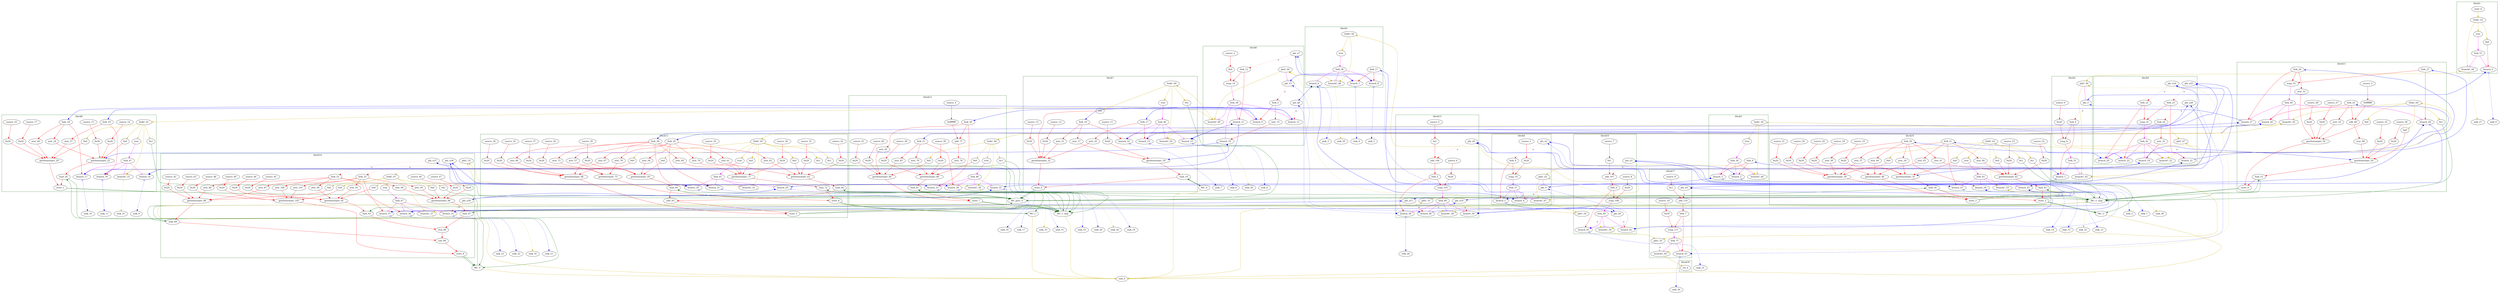// Number of blocks: 422
// Number of channels: 683
Digraph G {

  // Blocks
subgraph cluster_1 {
color = "darkgreen"
label = "block1"
  brCst_block1 [type=Constant, in="in1:1", out="out1:1", bbID = 1, value="0x1", label=true,  shape=oval];
  cst_4 [type=Constant, in="in1:32", out="out1:32", bbID = 1, value="0x0", label="0x0",  shape=oval];
  branch_0 [type=Branch, in="in1:32 in2?:1", out="out1+:32 out2-:32", bbID = 1,  shape=oval];
  start_0 [type=Entry, in="in1:0", out="out1:0", bbID = 1,  shape=oval];
  forkC_52 [type=Fork, in="in1:0", out="out1:0 out2:0 out3:0", bbID = 1,  shape=oval];
  branchC_44 [type=Branch, in="in1:0 in2?:1", out="out1+:0 out2-:0", bbID = 1,  shape=oval];
  fork_53 [type=Fork, in="in1:1", out="out1:1 out2:1", bbID = 1,  shape=oval];
}
subgraph cluster_2 {
color = "darkgreen"
label = "block2"
  phi_5 [type=Mux, in="in1?:1 in2:32 in3:32", out="out1:32", delay=1.397, bbID = 2,  shape=oval];
  cst_5 [type=Constant, in="in1:32", out="out1:32", bbID = 2, value="0x20", label="0x20",  shape=oval];
  icmp_6 [type=Operator, in="in1:32 in2:32", out="out1:1", op = "icmp_ult_op", delay=1.907, bbID = 2,  shape=oval];
  fork_0 [type=Fork, in="in1:32", out="out1:32 out2:32", bbID = 2,  shape=oval];
  branch_1 [type=Branch, in="in1:32 in2?:1", out="out1+:32 out2-:32", bbID = 2,  shape=oval];
  phiC_40 [type=CntrlMerge, in="in1:0 in2:0", out="out1:0 out2?:1", bbID = 2,  shape=oval];
  branchC_45 [type=Branch, in="in1:0 in2?:1", out="out1+:0 out2-:0", bbID = 2,  shape=oval];
  fork_55 [type=Fork, in="in1:1", out="out1:1 out2:1", bbID = 2,  shape=oval];
  source_0 [type=Source, out="out1:32", bbID = 2,  shape=oval];
}
subgraph cluster_3 {
color = "darkgreen"
label = "block3"
  brCst_block3 [type=Constant, in="in1:1", out="out1:1", bbID = 3, value="0x1", label=true,  shape=oval];
  fork_8 [type=Fork, in="in1:32", out="out1:32 out2:32", bbID = 3,  shape=oval];
  branch_2 [type=Branch, in="in1:32 in2?:1", out="out1+:32 out2-:32", bbID = 3,  shape=oval];
  branch_3 [type=Branch, in="in1:32 in2?:1", out="out1+:32 out2-:32", bbID = 3,  shape=oval];
  fork_36 [type=Fork, in="in1:1", out="out1:1 out2:1 out3:1", bbID = 3,  shape=oval];
  forkC_56 [type=Fork, in="in1:0", out="out1:0 out2:0", bbID = 3,  shape=oval];
  branchC_46 [type=Branch, in="in1:0 in2?:1", out="out1+:0 out2-:0", bbID = 3,  shape=oval];
}
subgraph cluster_4 {
color = "darkgreen"
label = "block4"
  phi_9 [type=Mux, in="in1?:1 in2:32 in3:32", out="out1:32", delay=1.397, bbID = 4,  shape=oval];
  cst_6 [type=Constant, in="in1:32", out="out1:32", bbID = 4, value="0x20", label="0x20",  shape=oval];
  icmp_10 [type=Operator, in="in1:32 in2:32", out="out1:1", op = "icmp_ult_op", delay=1.907, bbID = 4,  shape=oval];
  phi_n2 [type=Merge, in="in1:32 in2:32", out="out1:32", delay=1.397, bbID = 4,  shape=oval];
  fork_9 [type=Fork, in="in1:32", out="out1:32 out2:32", bbID = 4,  shape=oval];
  branch_4 [type=Branch, in="in1:32 in2?:1", out="out1+:32 out2-:32", bbID = 4,  shape=oval];
  branch_5 [type=Branch, in="in1:32 in2?:1", out="out1+:32 out2-:32", bbID = 4,  shape=oval];
  fork_37 [type=Fork, in="in1:1", out="out1:1 out2:1 out3:1", bbID = 4,  shape=oval];
  phiC_42 [type=CntrlMerge, in="in1:0 in2:0", out="out1:0 out2?:1", bbID = 4,  shape=oval];
  branchC_47 [type=Branch, in="in1:0 in2?:1", out="out1+:0 out2-:0", bbID = 4,  shape=oval];
  source_1 [type=Source, out="out1:32", bbID = 4,  shape=oval];
}
subgraph cluster_5 {
color = "darkgreen"
label = "block5"
  brCst_block5 [type=Constant, in="in1:1", out="out1:1", bbID = 5, value="0x1", label=true,  shape=oval];
  fork_11 [type=Fork, in="in1:32", out="out1:32 out2:32", bbID = 5,  shape=oval];
  branch_6 [type=Branch, in="in1:32 in2?:1", out="out1+:32 out2-:32", bbID = 5,  shape=oval];
  branch_7 [type=Branch, in="in1:32 in2?:1", out="out1+:32 out2-:32", bbID = 5,  shape=oval];
  branch_8 [type=Branch, in="in1:32 in2?:1", out="out1+:32 out2-:32", bbID = 5,  shape=oval];
  fork_38 [type=Fork, in="in1:1", out="out1:1 out2:1 out3:1 out4:1", bbID = 5,  shape=oval];
  forkC_58 [type=Fork, in="in1:0", out="out1:0 out2:0", bbID = 5,  shape=oval];
  branchC_48 [type=Branch, in="in1:0 in2?:1", out="out1+:0 out2-:0", bbID = 5,  shape=oval];
}
subgraph cluster_6 {
color = "darkgreen"
label = "block6"
  phi_13 [type=Mux, in="in1?:1 in2:32 in3:32", out="out1:32", delay=1.397, bbID = 6,  shape=oval];
  cst_7 [type=Constant, in="in1:32", out="out1:32", bbID = 6, value="0x0", label="0x0",  shape=oval];
  icmp_14 [type=Operator, in="in1:32 in2:32", out="out1:1", op = "icmp_eq_op", delay=1.907, bbID = 6,  shape=oval];
  zext_15 [type=Operator, in="in1:32", out="out1:32", op = "zext_op", bbID = 6,  shape=oval];
  phi_n7 [type=Merge, in="in1:32 in2:32", out="out1:32", delay=1.397, bbID = 6,  shape=oval];
  phi_n8 [type=Merge, in="in1:32 in2:32", out="out1:32", delay=1.397, bbID = 6,  shape=oval];
  fork_2 [type=Fork, in="in1:32", out="out1:32 out2:32", bbID = 6,  shape=oval];
  fork_12 [type=Fork, in="in1:32", out="out1:32 out2:32", bbID = 6,  shape=oval];
  branch_9 [type=Branch, in="in1:32 in2?:1", out="out1+:32 out2-:32", bbID = 6,  shape=oval];
  branch_10 [type=Branch, in="in1:32 in2?:1", out="out1+:32 out2-:32", bbID = 6,  shape=oval];
  branch_11 [type=Branch, in="in1:32 in2?:1", out="out1+:32 out2-:32", bbID = 6,  shape=oval];
  branch_12 [type=Branch, in="in1:32 in2?:1", out="out1+:32 out2-:32", bbID = 6,  shape=oval];
  fork_39 [type=Fork, in="in1:1", out="out1:1 out2:1 out3:1 out4:1 out5:1", bbID = 6,  shape=oval];
  phiC_44 [type=CntrlMerge, in="in1:0 in2:0", out="out1:0 out2?:1", bbID = 6,  shape=oval];
  branchC_49 [type=Branch, in="in1:0 in2?:1", out="out1+:0 out2-:0", bbID = 6,  shape=oval];
  source_2 [type=Source, out="out1:32", bbID = 6,  shape=oval];
}
subgraph cluster_7 {
color = "darkgreen"
label = "block7"
  zext_17 [type=Operator, in="in1:32", out="out1:32", op = "zext_op", bbID = 7,  shape=oval];
  getelementptr_18 [type=Operator, in="in1:32 in2:32 in3:32", out="out1:32", op = "getelementptr_op", delay=3.792, constants=1, bbID = 7,  shape=oval];
  load_19 [type=Operator, in="in1:32 in2:32", out="out1:32 out2:32", op = "mc_load_op", delay=1.412, latency=2, bbID = 7, portID = 0, offset = 0,  shape=oval];
  zext_20 [type=Operator, in="in1:32", out="out1:32", op = "zext_op", bbID = 7,  shape=oval];
  zext_21 [type=Operator, in="in1:32", out="out1:32", op = "zext_op", bbID = 7,  shape=oval];
  cst_8 [type=Constant, in="in1:32", out="out1:32", bbID = 7, value="0x0", label="0x0",  shape=oval];
  getelementptr_22 [type=Operator, in="in1:32 in2:32 in3:32 in4:32 in5:32", out="out1:32", op = "getelementptr_op", delay=3.792, constants=2, bbID = 7,  shape=oval];
  store_0 [type=Operator, in="in1:32 in2:32", out="out1:32 out2:32", op = "mc_store_op", delay=0.672, bbID = 7, portID = 0, offset = 0,  shape=oval];
  brCst_block7 [type=Constant, in="in1:1", out="out1:1", bbID = 7, value="0x1", label=true,  shape=oval];
  cst_34 [type=Constant, in="in1:32", out="out1:32", bbID = 7, value="0x20", label="0x20",  shape=oval];
  cst_35 [type=Constant, in="in1:32", out="out1:32", bbID = 7, value="0x20", label="0x20",  shape=oval];
  cst_36 [type=Constant, in="in1:32", out="out1:32", bbID = 7, value="0x20", label="0x20",  shape=oval];
  fork_16 [type=Fork, in="in1:32", out="out1:32 out2:32 out3:32", bbID = 7,  shape=oval];
  fork_17 [type=Fork, in="in1:32", out="out1:32 out2:32", bbID = 7,  shape=oval];
  branch_13 [type=Branch, in="in1:32 in2?:1", out="out1+:32 out2-:32", bbID = 7,  shape=oval];
  branch_14 [type=Branch, in="in1:32 in2?:1", out="out1+:32 out2-:32", bbID = 7,  shape=oval];
  branch_15 [type=Branch, in="in1:32 in2?:1", out="out1+:32 out2-:32", bbID = 7,  shape=oval];
  fork_40 [type=Fork, in="in1:1", out="out1:1 out2:1 out3:1 out4:1", bbID = 7,  shape=oval];
  cst_73 [type=Constant, in="in1:32", out="out1:32", bbID = 7, value="0x1", label="0x1",  shape=oval];
  forkC_60 [type=Fork, in="in1:0", out="out1:0 out2:0 out3:0 out4:0", bbID = 7,  shape=oval];
  branchC_50 [type=Branch, in="in1:0 in2?:1", out="out1+:0 out2-:0", bbID = 7,  shape=oval];
  source_11 [type=Source, out="out1:32", bbID = 7,  shape=oval];
  source_12 [type=Source, out="out1:32", bbID = 7,  shape=oval];
  source_13 [type=Source, out="out1:32", bbID = 7,  shape=oval];
}
subgraph cluster_8 {
color = "darkgreen"
label = "block8"
  zext_24 [type=Operator, in="in1:32", out="out1:32", op = "zext_op", bbID = 8,  shape=oval];
  cst_9 [type=Constant, in="in1:32", out="out1:32", bbID = 8, value="0x0", label="0x0",  shape=oval];
  getelementptr_25 [type=Operator, in="in1:32 in2:32 in3:32 in4:32 in5:32", out="out1:32", op = "getelementptr_op", delay=3.792, constants=2, bbID = 8,  shape=oval];
  load_26 [type=Operator, in="in1:32 in2:32", out="out1:32 out2:32", op = "mc_load_op", delay=1.412, latency=2, bbID = 8, portID = 0, offset = 0,  shape=oval];
  zext_27 [type=Operator, in="in1:32", out="out1:32", op = "zext_op", bbID = 8,  shape=oval];
  zext_28 [type=Operator, in="in1:32", out="out1:32", op = "zext_op", bbID = 8,  shape=oval];
  cst_10 [type=Constant, in="in1:32", out="out1:32", bbID = 8, value="0x0", label="0x0",  shape=oval];
  getelementptr_29 [type=Operator, in="in1:32 in2:32 in3:32 in4:32 in5:32", out="out1:32", op = "getelementptr_op", delay=3.792, constants=2, bbID = 8,  shape=oval];
  store_1 [type=Operator, in="in1:32 in2:32", out="out1:32 out2:32", op = "mc_store_op", delay=0.672, bbID = 8, portID = 1, offset = 0,  shape=oval];
  brCst_block8 [type=Constant, in="in1:1", out="out1:1", bbID = 8, value="0x1", label=true,  shape=oval];
  cst_37 [type=Constant, in="in1:32", out="out1:32", bbID = 8, value="0x20", label="0x20",  shape=oval];
  cst_38 [type=Constant, in="in1:32", out="out1:32", bbID = 8, value="0x20", label="0x20",  shape=oval];
  cst_39 [type=Constant, in="in1:32", out="out1:32", bbID = 8, value="0x20", label="0x20",  shape=oval];
  cst_40 [type=Constant, in="in1:32", out="out1:32", bbID = 8, value="0x20", label="0x20",  shape=oval];
  fork_18 [type=Fork, in="in1:32", out="out1:32 out2:32 out3:32", bbID = 8,  shape=oval];
  fork_19 [type=Fork, in="in1:32", out="out1:32 out2:32", bbID = 8,  shape=oval];
  branch_16 [type=Branch, in="in1:32 in2?:1", out="out1+:32 out2-:32", bbID = 8,  shape=oval];
  branch_17 [type=Branch, in="in1:32 in2?:1", out="out1+:32 out2-:32", bbID = 8,  shape=oval];
  branch_18 [type=Branch, in="in1:32 in2?:1", out="out1+:32 out2-:32", bbID = 8,  shape=oval];
  fork_41 [type=Fork, in="in1:1", out="out1:1 out2:1 out3:1 out4:1", bbID = 8,  shape=oval];
  cst_74 [type=Constant, in="in1:32", out="out1:32", bbID = 8, value="0x1", label="0x1",  shape=oval];
  forkC_61 [type=Fork, in="in1:0", out="out1:0 out2:0 out3:0 out4:0 out5:0", bbID = 8,  shape=oval];
  branchC_51 [type=Branch, in="in1:0 in2?:1", out="out1+:0 out2-:0", bbID = 8,  shape=oval];
  source_14 [type=Source, out="out1:32", bbID = 8,  shape=oval];
  source_15 [type=Source, out="out1:32", bbID = 8,  shape=oval];
  source_16 [type=Source, out="out1:32", bbID = 8,  shape=oval];
  source_17 [type=Source, out="out1:32", bbID = 8,  shape=oval];
}
subgraph cluster_9 {
color = "darkgreen"
label = "block9"
  icmp_31 [type=Operator, in="in1:32 in2:32", out="out1:1", op = "icmp_eq_op", delay=1.907, bbID = 9,  shape=oval];
  zext_32 [type=Operator, in="in1:32", out="out1:32", op = "zext_op", bbID = 9,  shape=oval];
  phi_n24 [type=Merge, in="in1:32 in2:32", out="out1:32", delay=1.397, bbID = 9,  shape=oval];
  phi_n25 [type=Merge, in="in1:32 in2:32", out="out1:32", delay=1.397, bbID = 9,  shape=oval];
  phi_n26 [type=Merge, in="in1:32 in2:32", out="out1:32", delay=1.397, bbID = 9,  shape=oval];
  fork_22 [type=Fork, in="in1:32", out="out1:32 out2:32", bbID = 9,  shape=oval];
  fork_23 [type=Fork, in="in1:32", out="out1:32 out2:32", bbID = 9,  shape=oval];
  fork_24 [type=Fork, in="in1:32", out="out1:32 out2:32", bbID = 9,  shape=oval];
  branch_19 [type=Branch, in="in1:32 in2?:1", out="out1+:32 out2-:32", bbID = 9,  shape=oval];
  branch_20 [type=Branch, in="in1:32 in2?:1", out="out1+:32 out2-:32", bbID = 9,  shape=oval];
  branch_21 [type=Branch, in="in1:32 in2?:1", out="out1+:32 out2-:32", bbID = 9,  shape=oval];
  branch_22 [type=Branch, in="in1:32 in2?:1", out="out1+:32 out2-:32", bbID = 9,  shape=oval];
  fork_42 [type=Fork, in="in1:1", out="out1:1 out2:1 out3:1 out4:1 out5:1", bbID = 9,  shape=oval];
  phiC_47 [type=Merge, in="in1:0 in2:0", out="out1:0", bbID = 9,  shape=oval];
  branchC_52 [type=Branch, in="in1:0 in2?:1", out="out1+:0 out2-:0", bbID = 9,  shape=oval];
}
subgraph cluster_10 {
color = "darkgreen"
label = "block10"
  zext_34 [type=Operator, in="in1:32", out="out1:32", op = "zext_op", bbID = 10,  shape=oval];
  cst_11 [type=Constant, in="in1:32", out="out1:32", bbID = 10, value="0x0", label="0x0",  shape=oval];
  getelementptr_35 [type=Operator, in="in1:32 in2:32 in3:32 in4:32 in5:32", out="out1:32", op = "getelementptr_op", delay=3.792, constants=2, bbID = 10,  shape=oval];
  load_36 [type=Operator, in="in1:32 in2:32", out="out1:32 out2:32", op = "mc_load_op", delay=1.412, latency=2, bbID = 10, portID = 0, offset = 0,  shape=oval];
  zext_37 [type=Operator, in="in1:32", out="out1:32", op = "zext_op", bbID = 10,  shape=oval];
  zext_38 [type=Operator, in="in1:32", out="out1:32", op = "zext_op", bbID = 10,  shape=oval];
  cst_12 [type=Constant, in="in1:32", out="out1:32", bbID = 10, value="0x0", label="0x0",  shape=oval];
  getelementptr_39 [type=Operator, in="in1:32 in2:32 in3:32 in4:32 in5:32", out="out1:32", op = "getelementptr_op", delay=3.792, constants=2, bbID = 10,  shape=oval];
  store_2 [type=Operator, in="in1:32 in2:32", out="out1:32 out2:32", op = "mc_store_op", delay=0.672, bbID = 10, portID = 0, offset = 0,  shape=oval];
  zext_40 [type=Operator, in="in1:32", out="out1:32", op = "zext_op", bbID = 10,  shape=oval];
  zext_41 [type=Operator, in="in1:32", out="out1:32", op = "zext_op", bbID = 10,  shape=oval];
  cst_13 [type=Constant, in="in1:32", out="out1:32", bbID = 10, value="0x0", label="0x0",  shape=oval];
  getelementptr_42 [type=Operator, in="in1:32 in2:32 in3:32 in4:32 in5:32", out="out1:32", op = "getelementptr_op", delay=3.792, constants=2, bbID = 10,  shape=oval];
  load_43 [type=Operator, in="in1:32 in2:32", out="out1:32 out2:32", op = "mc_load_op", delay=1.412, latency=2, bbID = 10, portID = 0, offset = 0,  shape=oval];
  zext_44 [type=Operator, in="in1:32", out="out1:32", op = "zext_op", bbID = 10,  shape=oval];
  zext_45 [type=Operator, in="in1:32", out="out1:32", op = "zext_op", bbID = 10,  shape=oval];
  getelementptr_46 [type=Operator, in="in1:32 in2:32 in3:32", out="out1:32", op = "getelementptr_op", delay=3.792, constants=1, bbID = 10,  shape=oval];
  store_3 [type=Operator, in="in1:32 in2:32", out="out1:32 out2:32", op = "mc_store_op", delay=0.672, bbID = 10, portID = 0, offset = 0,  shape=oval];
  brCst_block10 [type=Constant, in="in1:1", out="out1:1", bbID = 10, value="0x1", label=true,  shape=oval];
  cst_41 [type=Constant, in="in1:32", out="out1:32", bbID = 10, value="0x20", label="0x20",  shape=oval];
  cst_42 [type=Constant, in="in1:32", out="out1:32", bbID = 10, value="0x20", label="0x20",  shape=oval];
  cst_43 [type=Constant, in="in1:32", out="out1:32", bbID = 10, value="0x20", label="0x20",  shape=oval];
  cst_44 [type=Constant, in="in1:32", out="out1:32", bbID = 10, value="0x20", label="0x20",  shape=oval];
  cst_45 [type=Constant, in="in1:32", out="out1:32", bbID = 10, value="0x20", label="0x20",  shape=oval];
  cst_46 [type=Constant, in="in1:32", out="out1:32", bbID = 10, value="0x20", label="0x20",  shape=oval];
  cst_47 [type=Constant, in="in1:32", out="out1:32", bbID = 10, value="0x20", label="0x20",  shape=oval];
  fork_20 [type=Fork, in="in1:32", out="out1:32 out2:32 out3:32 out4:32 out5:32", bbID = 10,  shape=oval];
  fork_21 [type=Fork, in="in1:32", out="out1:32 out2:32 out3:32 out4:32", bbID = 10,  shape=oval];
  branch_23 [type=Branch, in="in1:32 in2?:1", out="out1+:32 out2-:32", bbID = 10,  shape=oval];
  branch_24 [type=Branch, in="in1:32 in2?:1", out="out1+:32 out2-:32", bbID = 10,  shape=oval];
  branch_25 [type=Branch, in="in1:32 in2?:1", out="out1+:32 out2-:32", bbID = 10,  shape=oval];
  fork_43 [type=Fork, in="in1:1", out="out1:1 out2:1 out3:1 out4:1", bbID = 10,  shape=oval];
  cst_75 [type=Constant, in="in1:32", out="out1:32", bbID = 10, value="0x1", label="0x1",  shape=oval];
  cst_76 [type=Constant, in="in1:32", out="out1:32", bbID = 10, value="0x1", label="0x1",  shape=oval];
  forkC_63 [type=Fork, in="in1:0", out="out1:0 out2:0 out3:0 out4:0 out5:0 out6:0 out7:0", bbID = 10,  shape=oval];
  branchC_53 [type=Branch, in="in1:0 in2?:1", out="out1+:0 out2-:0", bbID = 10,  shape=oval];
  source_18 [type=Source, out="out1:32", bbID = 10,  shape=oval];
  source_19 [type=Source, out="out1:32", bbID = 10,  shape=oval];
  source_20 [type=Source, out="out1:32", bbID = 10,  shape=oval];
  source_21 [type=Source, out="out1:32", bbID = 10,  shape=oval];
  source_22 [type=Source, out="out1:32", bbID = 10,  shape=oval];
  source_23 [type=Source, out="out1:32", bbID = 10,  shape=oval];
  source_24 [type=Source, out="out1:32", bbID = 10,  shape=oval];
}
subgraph cluster_11 {
color = "darkgreen"
label = "block11"
  cst_14 [type=Constant, in="in1:32", out="out1:32", bbID = 11, value="0xffffffff", label="0xffffffff",  shape=oval];
  add_48 [type=Operator, in="in1:32 in2:32", out="out1:32", op = "add_op", delay=2.287, bbID = 11,  shape=oval];
  sext_49 [type=Operator, in="in1:32", out="out1:32", op = "sext_op", delay=0.672, bbID = 11,  shape=oval];
  cst_15 [type=Constant, in="in1:32", out="out1:32", bbID = 11, value="0x0", label="0x0",  shape=oval];
  getelementptr_50 [type=Operator, in="in1:32 in2:32 in3:32 in4:32 in5:32", out="out1:32", op = "getelementptr_op", delay=3.792, constants=2, bbID = 11,  shape=oval];
  load_51 [type=Operator, in="in1:32 in2:32", out="out1:32 out2:32", op = "mc_load_op", delay=1.412, latency=2, bbID = 11, portID = 1, offset = 0,  shape=oval];
  zext_52 [type=Operator, in="in1:32", out="out1:32", op = "zext_op", bbID = 11,  shape=oval];
  zext_53 [type=Operator, in="in1:32", out="out1:32", op = "zext_op", bbID = 11,  shape=oval];
  cst_16 [type=Constant, in="in1:32", out="out1:32", bbID = 11, value="0x0", label="0x0",  shape=oval];
  getelementptr_54 [type=Operator, in="in1:32 in2:32 in3:32 in4:32 in5:32", out="out1:32", op = "getelementptr_op", delay=3.792, constants=2, bbID = 11,  shape=oval];
  store_4 [type=Operator, in="in1:32 in2:32", out="out1:32 out2:32", op = "mc_store_op", delay=0.672, bbID = 11, portID = 1, offset = 0,  shape=oval];
  icmp_55 [type=Operator, in="in1:32 in2:32", out="out1:1", op = "icmp_eq_op", delay=1.907, bbID = 11,  shape=oval];
  cst_48 [type=Constant, in="in1:32", out="out1:32", bbID = 11, value="0x20", label="0x20",  shape=oval];
  cst_49 [type=Constant, in="in1:32", out="out1:32", bbID = 11, value="0x20", label="0x20",  shape=oval];
  cst_50 [type=Constant, in="in1:32", out="out1:32", bbID = 11, value="0x20", label="0x20",  shape=oval];
  cst_51 [type=Constant, in="in1:32", out="out1:32", bbID = 11, value="0x20", label="0x20",  shape=oval];
  fork_25 [type=Fork, in="in1:32", out="out1:32 out2:32 out3:32", bbID = 11,  shape=oval];
  fork_26 [type=Fork, in="in1:32", out="out1:32 out2:32 out3:32", bbID = 11,  shape=oval];
  fork_27 [type=Fork, in="in1:32", out="out1:32 out2:32", bbID = 11,  shape=oval];
  branch_26 [type=Branch, in="in1:32 in2?:1", out="out1+:32 out2-:32", bbID = 11,  shape=oval];
  branch_27 [type=Branch, in="in1:32 in2?:1", out="out1+:32 out2-:32", bbID = 11,  shape=oval];
  branch_28 [type=Branch, in="in1:32 in2?:1", out="out1+:32 out2-:32", bbID = 11,  shape=oval];
  fork_44 [type=Fork, in="in1:1", out="out1:1 out2:1 out3:1 out4:1", bbID = 11,  shape=oval];
  cst_77 [type=Constant, in="in1:32", out="out1:32", bbID = 11, value="0x1", label="0x1",  shape=oval];
  forkC_64 [type=Fork, in="in1:0", out="out1:0 out2:0 out3:0 out4:0", bbID = 11,  shape=oval];
  branchC_54 [type=Branch, in="in1:0 in2?:1", out="out1+:0 out2-:0", bbID = 11,  shape=oval];
  source_3 [type=Source, out="out1:32", bbID = 11,  shape=oval];
  source_25 [type=Source, out="out1:32", bbID = 11,  shape=oval];
  source_26 [type=Source, out="out1:32", bbID = 11,  shape=oval];
  source_27 [type=Source, out="out1:32", bbID = 11,  shape=oval];
  source_28 [type=Source, out="out1:32", bbID = 11,  shape=oval];
}
subgraph cluster_12 {
color = "darkgreen"
label = "block12"
  zext_57 [type=Operator, in="in1:32", out="out1:32", op = "zext_op", bbID = 12,  shape=oval];
  zext_58 [type=Operator, in="in1:32", out="out1:32", op = "zext_op", bbID = 12,  shape=oval];
  cst_17 [type=Constant, in="in1:32", out="out1:32", bbID = 12, value="0x0", label="0x0",  shape=oval];
  getelementptr_59 [type=Operator, in="in1:32 in2:32 in3:32 in4:32 in5:32", out="out1:32", op = "getelementptr_op", delay=3.792, constants=2, bbID = 12,  shape=oval];
  load_60 [type=Operator, in="in1:32 in2:32", out="out1:32 out2:32", op = "mc_load_op", delay=1.412, latency=2, bbID = 12, portID = 1, offset = 0,  shape=oval];
  zext_61 [type=Operator, in="in1:32", out="out1:32", op = "zext_op", bbID = 12,  shape=oval];
  zext_62 [type=Operator, in="in1:32", out="out1:32", op = "zext_op", bbID = 12,  shape=oval];
  cst_18 [type=Constant, in="in1:32", out="out1:32", bbID = 12, value="0x0", label="0x0",  shape=oval];
  getelementptr_63 [type=Operator, in="in1:32 in2:32 in3:32 in4:32 in5:32", out="out1:32", op = "getelementptr_op", delay=3.792, constants=2, bbID = 12,  shape=oval];
  load_64 [type=Operator, in="in1:32 in2:32", out="out1:32 out2:32", op = "mc_load_op", delay=1.412, latency=2, bbID = 12, portID = 2, offset = 0,  shape=oval];
  sdiv_65 [type=Operator, in="in1:32 in2:32", out="out1:32", op = "sdiv_op", latency=36, bbID = 12,  shape=oval];
  zext_66 [type=Operator, in="in1:32", out="out1:32", op = "zext_op", bbID = 12,  shape=oval];
  zext_67 [type=Operator, in="in1:32", out="out1:32", op = "zext_op", bbID = 12,  shape=oval];
  cst_19 [type=Constant, in="in1:32", out="out1:32", bbID = 12, value="0x0", label="0x0",  shape=oval];
  getelementptr_68 [type=Operator, in="in1:32 in2:32 in3:32 in4:32 in5:32", out="out1:32", op = "getelementptr_op", delay=3.792, constants=2, bbID = 12,  shape=oval];
  store_5 [type=Operator, in="in1:32 in2:32", out="out1:32 out2:32", op = "mc_store_op", delay=0.672, bbID = 12, portID = 0, offset = 0,  shape=oval];
  zext_69 [type=Operator, in="in1:32", out="out1:32", op = "zext_op", bbID = 12,  shape=oval];
  zext_70 [type=Operator, in="in1:32", out="out1:32", op = "zext_op", bbID = 12,  shape=oval];
  cst_20 [type=Constant, in="in1:32", out="out1:32", bbID = 12, value="0x0", label="0x0",  shape=oval];
  getelementptr_71 [type=Operator, in="in1:32 in2:32 in3:32 in4:32 in5:32", out="out1:32", op = "getelementptr_op", delay=3.792, constants=2, bbID = 12,  shape=oval];
  load_72 [type=Operator, in="in1:32 in2:32", out="out1:32 out2:32", op = "mc_load_op", delay=1.412, latency=2, bbID = 12, portID = 0, offset = 0,  shape=oval];
  zext_73 [type=Operator, in="in1:32", out="out1:32", op = "zext_op", bbID = 12,  shape=oval];
  zext_74 [type=Operator, in="in1:32", out="out1:32", op = "zext_op", bbID = 12,  shape=oval];
  getelementptr_75 [type=Operator, in="in1:32 in2:32 in3:32", out="out1:32", op = "getelementptr_op", delay=3.792, constants=1, bbID = 12,  shape=oval];
  store_6 [type=Operator, in="in1:32 in2:32", out="out1:32 out2:32", op = "mc_store_op", delay=0.672, bbID = 12, portID = 0, offset = 0,  shape=oval];
  brCst_block12 [type=Constant, in="in1:1", out="out1:1", bbID = 12, value="0x1", label=true,  shape=oval];
  cst_52 [type=Constant, in="in1:32", out="out1:32", bbID = 12, value="0x20", label="0x20",  shape=oval];
  cst_53 [type=Constant, in="in1:32", out="out1:32", bbID = 12, value="0x20", label="0x20",  shape=oval];
  cst_54 [type=Constant, in="in1:32", out="out1:32", bbID = 12, value="0x20", label="0x20",  shape=oval];
  cst_55 [type=Constant, in="in1:32", out="out1:32", bbID = 12, value="0x20", label="0x20",  shape=oval];
  cst_56 [type=Constant, in="in1:32", out="out1:32", bbID = 12, value="0x20", label="0x20",  shape=oval];
  cst_57 [type=Constant, in="in1:32", out="out1:32", bbID = 12, value="0x20", label="0x20",  shape=oval];
  cst_58 [type=Constant, in="in1:32", out="out1:32", bbID = 12, value="0x20", label="0x20",  shape=oval];
  cst_59 [type=Constant, in="in1:32", out="out1:32", bbID = 12, value="0x20", label="0x20",  shape=oval];
  cst_60 [type=Constant, in="in1:32", out="out1:32", bbID = 12, value="0x20", label="0x20",  shape=oval];
  fork_28 [type=Fork, in="in1:32", out="out1:32 out2:32 out3:32 out4:32 out5:32 out6:32", bbID = 12,  shape=oval];
  fork_29 [type=Fork, in="in1:32", out="out1:32 out2:32 out3:32 out4:32 out5:32 out6:32", bbID = 12,  shape=oval];
  branch_29 [type=Branch, in="in1:32 in2?:1", out="out1+:32 out2-:32", bbID = 12,  shape=oval];
  branch_30 [type=Branch, in="in1:32 in2?:1", out="out1+:32 out2-:32", bbID = 12,  shape=oval];
  branch_31 [type=Branch, in="in1:32 in2?:1", out="out1+:32 out2-:32", bbID = 12,  shape=oval];
  fork_45 [type=Fork, in="in1:1", out="out1:1 out2:1 out3:1 out4:1", bbID = 12,  shape=oval];
  cst_78 [type=Constant, in="in1:32", out="out1:32", bbID = 12, value="0x1", label="0x1",  shape=oval];
  cst_79 [type=Constant, in="in1:32", out="out1:32", bbID = 12, value="0x1", label="0x1",  shape=oval];
  forkC_65 [type=Fork, in="in1:0", out="out1:0 out2:0 out3:0 out4:0 out5:0 out6:0 out7:0 out8:0", bbID = 12,  shape=oval];
  branchC_55 [type=Branch, in="in1:0 in2?:1", out="out1+:0 out2-:0", bbID = 12,  shape=oval];
  source_29 [type=Source, out="out1:32", bbID = 12,  shape=oval];
  source_30 [type=Source, out="out1:32", bbID = 12,  shape=oval];
  source_31 [type=Source, out="out1:32", bbID = 12,  shape=oval];
  source_32 [type=Source, out="out1:32", bbID = 12,  shape=oval];
  source_33 [type=Source, out="out1:32", bbID = 12,  shape=oval];
  source_34 [type=Source, out="out1:32", bbID = 12,  shape=oval];
  source_35 [type=Source, out="out1:32", bbID = 12,  shape=oval];
  source_36 [type=Source, out="out1:32", bbID = 12,  shape=oval];
  source_37 [type=Source, out="out1:32", bbID = 12,  shape=oval];
}
subgraph cluster_13 {
color = "darkgreen"
label = "block13"
  cst_21 [type=Constant, in="in1:32", out="out1:32", bbID = 13, value="0xffffffff", label="0xffffffff",  shape=oval];
  add_77 [type=Operator, in="in1:32 in2:32", out="out1:32", op = "add_op", delay=2.287, bbID = 13,  shape=oval];
  sext_78 [type=Operator, in="in1:32", out="out1:32", op = "sext_op", delay=0.672, bbID = 13,  shape=oval];
  zext_79 [type=Operator, in="in1:32", out="out1:32", op = "zext_op", bbID = 13,  shape=oval];
  cst_22 [type=Constant, in="in1:32", out="out1:32", bbID = 13, value="0x0", label="0x0",  shape=oval];
  getelementptr_80 [type=Operator, in="in1:32 in2:32 in3:32 in4:32 in5:32", out="out1:32", op = "getelementptr_op", delay=3.792, constants=2, bbID = 13,  shape=oval];
  load_81 [type=Operator, in="in1:32 in2:32", out="out1:32 out2:32", op = "mc_load_op", delay=1.412, latency=2, bbID = 13, portID = 1, offset = 0,  shape=oval];
  zext_82 [type=Operator, in="in1:32", out="out1:32", op = "zext_op", bbID = 13,  shape=oval];
  zext_83 [type=Operator, in="in1:32", out="out1:32", op = "zext_op", bbID = 13,  shape=oval];
  cst_23 [type=Constant, in="in1:32", out="out1:32", bbID = 13, value="0x0", label="0x0",  shape=oval];
  getelementptr_84 [type=Operator, in="in1:32 in2:32 in3:32 in4:32 in5:32", out="out1:32", op = "getelementptr_op", delay=3.792, constants=2, bbID = 13,  shape=oval];
  store_7 [type=Operator, in="in1:32 in2:32", out="out1:32 out2:32", op = "mc_store_op", delay=0.672, bbID = 13, portID = 1, offset = 0,  shape=oval];
  brCst_block13 [type=Constant, in="in1:1", out="out1:1", bbID = 13, value="0x1", label=true,  shape=oval];
  cst_61 [type=Constant, in="in1:32", out="out1:32", bbID = 13, value="0x20", label="0x20",  shape=oval];
  cst_62 [type=Constant, in="in1:32", out="out1:32", bbID = 13, value="0x20", label="0x20",  shape=oval];
  cst_63 [type=Constant, in="in1:32", out="out1:32", bbID = 13, value="0x20", label="0x20",  shape=oval];
  cst_64 [type=Constant, in="in1:32", out="out1:32", bbID = 13, value="0x20", label="0x20",  shape=oval];
  fork_30 [type=Fork, in="in1:32", out="out1:32 out2:32 out3:32", bbID = 13,  shape=oval];
  fork_31 [type=Fork, in="in1:32", out="out1:32 out2:32 out3:32", bbID = 13,  shape=oval];
  branch_32 [type=Branch, in="in1:32 in2?:1", out="out1+:32 out2-:32", bbID = 13,  shape=oval];
  branch_33 [type=Branch, in="in1:32 in2?:1", out="out1+:32 out2-:32", bbID = 13,  shape=oval];
  branch_34 [type=Branch, in="in1:32 in2?:1", out="out1+:32 out2-:32", bbID = 13,  shape=oval];
  fork_46 [type=Fork, in="in1:1", out="out1:1 out2:1 out3:1 out4:1", bbID = 13,  shape=oval];
  cst_80 [type=Constant, in="in1:32", out="out1:32", bbID = 13, value="0x1", label="0x1",  shape=oval];
  forkC_66 [type=Fork, in="in1:0", out="out1:0 out2:0 out3:0 out4:0 out5:0", bbID = 13,  shape=oval];
  branchC_56 [type=Branch, in="in1:0 in2?:1", out="out1+:0 out2-:0", bbID = 13,  shape=oval];
  source_4 [type=Source, out="out1:32", bbID = 13,  shape=oval];
  source_38 [type=Source, out="out1:32", bbID = 13,  shape=oval];
  source_39 [type=Source, out="out1:32", bbID = 13,  shape=oval];
  source_40 [type=Source, out="out1:32", bbID = 13,  shape=oval];
  source_41 [type=Source, out="out1:32", bbID = 13,  shape=oval];
}
subgraph cluster_14 {
color = "darkgreen"
label = "block14"
  zext_86 [type=Operator, in="in1:32", out="out1:32", op = "zext_op", bbID = 14,  shape=oval];
  zext_87 [type=Operator, in="in1:32", out="out1:32", op = "zext_op", bbID = 14,  shape=oval];
  cst_24 [type=Constant, in="in1:32", out="out1:32", bbID = 14, value="0x0", label="0x0",  shape=oval];
  getelementptr_88 [type=Operator, in="in1:32 in2:32 in3:32 in4:32 in5:32", out="out1:32", op = "getelementptr_op", delay=3.792, constants=2, bbID = 14,  shape=oval];
  load_89 [type=Operator, in="in1:32 in2:32", out="out1:32 out2:32", op = "mc_load_op", delay=1.412, latency=2, bbID = 14, portID = 2, offset = 0,  shape=oval];
  zext_90 [type=Operator, in="in1:32", out="out1:32", op = "zext_op", bbID = 14,  shape=oval];
  zext_91 [type=Operator, in="in1:32", out="out1:32", op = "zext_op", bbID = 14,  shape=oval];
  cst_25 [type=Constant, in="in1:32", out="out1:32", bbID = 14, value="0x0", label="0x0",  shape=oval];
  getelementptr_92 [type=Operator, in="in1:32 in2:32 in3:32 in4:32 in5:32", out="out1:32", op = "getelementptr_op", delay=3.792, constants=2, bbID = 14,  shape=oval];
  load_93 [type=Operator, in="in1:32 in2:32", out="out1:32 out2:32", op = "mc_load_op", delay=1.412, latency=2, bbID = 14, portID = 2, offset = 0,  shape=oval];
  zext_94 [type=Operator, in="in1:32", out="out1:32", op = "zext_op", bbID = 14,  shape=oval];
  zext_95 [type=Operator, in="in1:32", out="out1:32", op = "zext_op", bbID = 14,  shape=oval];
  cst_26 [type=Constant, in="in1:32", out="out1:32", bbID = 14, value="0x0", label="0x0",  shape=oval];
  getelementptr_96 [type=Operator, in="in1:32 in2:32 in3:32 in4:32 in5:32", out="out1:32", op = "getelementptr_op", delay=3.792, constants=2, bbID = 14,  shape=oval];
  load_97 [type=Operator, in="in1:32 in2:32", out="out1:32 out2:32", op = "mc_load_op", delay=1.412, latency=2, bbID = 14, portID = 3, offset = 0,  shape=oval];
  mul_98 [type=Operator, in="in1:32 in2:32", out="out1:32", op = "mul_op", latency=4, bbID = 14,  shape=oval];
  sub_99 [type=Operator, in="in1:32 in2:32", out="out1:32", op = "sub_op", delay=2.287, bbID = 14,  shape=oval];
  zext_100 [type=Operator, in="in1:32", out="out1:32", op = "zext_op", bbID = 14,  shape=oval];
  zext_101 [type=Operator, in="in1:32", out="out1:32", op = "zext_op", bbID = 14,  shape=oval];
  cst_27 [type=Constant, in="in1:32", out="out1:32", bbID = 14, value="0x0", label="0x0",  shape=oval];
  getelementptr_102 [type=Operator, in="in1:32 in2:32 in3:32 in4:32 in5:32", out="out1:32", op = "getelementptr_op", delay=3.792, constants=2, bbID = 14,  shape=oval];
  store_8 [type=Operator, in="in1:32 in2:32", out="out1:32 out2:32", op = "mc_store_op", delay=0.672, bbID = 14, portID = 0, offset = 0,  shape=oval];
  brCst_block14 [type=Constant, in="in1:1", out="out1:1", bbID = 14, value="0x1", label=true,  shape=oval];
  cst_65 [type=Constant, in="in1:32", out="out1:32", bbID = 14, value="0x20", label="0x20",  shape=oval];
  cst_66 [type=Constant, in="in1:32", out="out1:32", bbID = 14, value="0x20", label="0x20",  shape=oval];
  cst_67 [type=Constant, in="in1:32", out="out1:32", bbID = 14, value="0x20", label="0x20",  shape=oval];
  cst_68 [type=Constant, in="in1:32", out="out1:32", bbID = 14, value="0x20", label="0x20",  shape=oval];
  cst_69 [type=Constant, in="in1:32", out="out1:32", bbID = 14, value="0x20", label="0x20",  shape=oval];
  cst_70 [type=Constant, in="in1:32", out="out1:32", bbID = 14, value="0x20", label="0x20",  shape=oval];
  cst_71 [type=Constant, in="in1:32", out="out1:32", bbID = 14, value="0x20", label="0x20",  shape=oval];
  cst_72 [type=Constant, in="in1:32", out="out1:32", bbID = 14, value="0x20", label="0x20",  shape=oval];
  phi_n37 [type=Merge, in="in1:32 in2:32", out="out1:32", delay=1.397, bbID = 14,  shape=oval];
  phi_n38 [type=Merge, in="in1:32 in2:32", out="out1:32", delay=1.397, bbID = 14,  shape=oval];
  phi_n39 [type=Merge, in="in1:32 in2:32", out="out1:32", delay=1.397, bbID = 14,  shape=oval];
  fork_32 [type=Fork, in="in1:32", out="out1:32 out2:32 out3:32 out4:32 out5:32", bbID = 14,  shape=oval];
  fork_33 [type=Fork, in="in1:32", out="out1:32 out2:32 out3:32 out4:32 out5:32", bbID = 14,  shape=oval];
  branch_35 [type=Branch, in="in1:32 in2?:1", out="out1+:32 out2-:32", bbID = 14,  shape=oval];
  branch_36 [type=Branch, in="in1:32 in2?:1", out="out1+:32 out2-:32", bbID = 14,  shape=oval];
  branch_37 [type=Branch, in="in1:32 in2?:1", out="out1+:32 out2-:32", bbID = 14,  shape=oval];
  fork_47 [type=Fork, in="in1:1", out="out1:1 out2:1 out3:1 out4:1", bbID = 14,  shape=oval];
  cst_81 [type=Constant, in="in1:32", out="out1:32", bbID = 14, value="0x1", label="0x1",  shape=oval];
  phiC_52 [type=Merge, in="in1:0 in2:0", out="out1:0", bbID = 14,  shape=oval];
  forkC_67 [type=Fork, in="in1:0", out="out1:0 out2:0 out3:0 out4:0 out5:0 out6:0 out7:0", bbID = 14,  shape=oval];
  branchC_57 [type=Branch, in="in1:0 in2?:1", out="out1+:0 out2-:0", bbID = 14,  shape=oval];
  source_42 [type=Source, out="out1:32", bbID = 14,  shape=oval];
  source_43 [type=Source, out="out1:32", bbID = 14,  shape=oval];
  source_44 [type=Source, out="out1:32", bbID = 14,  shape=oval];
  source_45 [type=Source, out="out1:32", bbID = 14,  shape=oval];
  source_46 [type=Source, out="out1:32", bbID = 14,  shape=oval];
  source_47 [type=Source, out="out1:32", bbID = 14,  shape=oval];
  source_48 [type=Source, out="out1:32", bbID = 14,  shape=oval];
  source_49 [type=Source, out="out1:32", bbID = 14,  shape=oval];
}
subgraph cluster_15 {
color = "darkgreen"
label = "block15"
  cst_28 [type=Constant, in="in1:32", out="out1:32", bbID = 15, value="0x1", label="0x1",  shape=oval];
  add_104 [type=Operator, in="in1:32 in2:32", out="out1:32", op = "add_op", delay=2.287, bbID = 15,  shape=oval];
  cst_29 [type=Constant, in="in1:32", out="out1:32", bbID = 15, value="0x20", label="0x20",  shape=oval];
  icmp_105 [type=Operator, in="in1:32 in2:32", out="out1:1", op = "icmp_ult_op", delay=1.907, bbID = 15,  shape=oval];
  phi_n9 [type=Merge, in="in1:32 in2:32", out="out1:32", delay=1.397, bbID = 15,  shape=oval];
  phi_n10 [type=Merge, in="in1:32 in2:32", out="out1:32", delay=1.397, bbID = 15,  shape=oval];
  phi_n11 [type=Merge, in="in1:32 in2:32", out="out1:32", delay=1.397, bbID = 15,  shape=oval];
  fork_5 [type=Fork, in="in1:32", out="out1:32 out2:32", bbID = 15,  shape=oval];
  branch_38 [type=Branch, in="in1:32 in2?:1", out="out1+:32 out2-:32", bbID = 15,  shape=oval];
  branch_39 [type=Branch, in="in1:32 in2?:1", out="out1+:32 out2-:32", bbID = 15,  shape=oval];
  branch_40 [type=Branch, in="in1:32 in2?:1", out="out1+:32 out2-:32", bbID = 15,  shape=oval];
  fork_48 [type=Fork, in="in1:1", out="out1:1 out2:1 out3:1 out4:1", bbID = 15,  shape=oval];
  phiC_53 [type=Merge, in="in1:0 in2:0", out="out1:0", bbID = 15,  shape=oval];
  branchC_58 [type=Branch, in="in1:0 in2?:1", out="out1+:0 out2-:0", bbID = 15,  shape=oval];
  source_5 [type=Source, out="out1:32", bbID = 15,  shape=oval];
  source_6 [type=Source, out="out1:32", bbID = 15,  shape=oval];
}
subgraph cluster_16 {
color = "darkgreen"
label = "block16"
  cst_30 [type=Constant, in="in1:32", out="out1:32", bbID = 16, value="0x1", label="0x1",  shape=oval];
  add_107 [type=Operator, in="in1:32 in2:32", out="out1:32", op = "add_op", delay=2.287, bbID = 16,  shape=oval];
  cst_31 [type=Constant, in="in1:32", out="out1:32", bbID = 16, value="0x20", label="0x20",  shape=oval];
  icmp_108 [type=Operator, in="in1:32 in2:32", out="out1:1", op = "icmp_ult_op", delay=1.907, bbID = 16,  shape=oval];
  phi_n3 [type=Merge, in="in1:32 in2:32", out="out1:32", delay=1.397, bbID = 16,  shape=oval];
  phi_n4 [type=Merge, in="in1:32 in2:32", out="out1:32", delay=1.397, bbID = 16,  shape=oval];
  fork_6 [type=Fork, in="in1:32", out="out1:32 out2:32", bbID = 16,  shape=oval];
  branch_41 [type=Branch, in="in1:32 in2?:1", out="out1+:32 out2-:32", bbID = 16,  shape=oval];
  branch_42 [type=Branch, in="in1:32 in2?:1", out="out1+:32 out2-:32", bbID = 16,  shape=oval];
  fork_49 [type=Fork, in="in1:1", out="out1:1 out2:1 out3:1", bbID = 16,  shape=oval];
  phiC_54 [type=Merge, in="in1:0 in2:0", out="out1:0", bbID = 16,  shape=oval];
  branchC_59 [type=Branch, in="in1:0 in2?:1", out="out1+:0 out2-:0", bbID = 16,  shape=oval];
  source_7 [type=Source, out="out1:32", bbID = 16,  shape=oval];
  source_8 [type=Source, out="out1:32", bbID = 16,  shape=oval];
}
subgraph cluster_17 {
color = "darkgreen"
label = "block17"
  cst_32 [type=Constant, in="in1:32", out="out1:32", bbID = 17, value="0x1", label="0x1",  shape=oval];
  add_110 [type=Operator, in="in1:32 in2:32", out="out1:32", op = "add_op", delay=2.287, bbID = 17,  shape=oval];
  cst_33 [type=Constant, in="in1:32", out="out1:32", bbID = 17, value="0x20", label="0x20",  shape=oval];
  icmp_111 [type=Operator, in="in1:32 in2:32", out="out1:1", op = "icmp_ult_op", delay=1.907, bbID = 17,  shape=oval];
  phi_n0 [type=Merge, in="in1:32 in2:32", out="out1:32", delay=1.397, bbID = 17,  shape=oval];
  fork_7 [type=Fork, in="in1:32", out="out1:32 out2:32", bbID = 17,  shape=oval];
  branch_43 [type=Branch, in="in1:32 in2?:1", out="out1+:32 out2-:32", bbID = 17,  shape=oval];
  phiC_55 [type=Merge, in="in1:0 in2:0", out="out1:0", bbID = 17,  shape=oval];
  branchC_60 [type=Branch, in="in1:0 in2?:1", out="out1+:0 out2-:0", bbID = 17,  shape=oval];
  fork_71 [type=Fork, in="in1:1", out="out1:1 out2:1", bbID = 17,  shape=oval];
  source_9 [type=Source, out="out1:32", bbID = 17,  shape=oval];
  source_10 [type=Source, out="out1:32", bbID = 17,  shape=oval];
}
subgraph cluster_18 {
color = "darkgreen"
label = "block18"
  ret_0 [type=Operator, in="in1:0", out="out1:0", op = "ret_op", bbID = 18,  shape=oval];
}
  MC_A [type=MC, in="in1:32*l0a", out="out1:32*l0d out2:0*e", bbID = 0, memory = "A", bbcount = 0, ldcount = 1, stcount = 0, ];
  MC_prev_V [type=MC, in="in1:32*c0 in2:32*c1 in3:32*s0a in4:32*s0d in5:32*s1a in6:32*s1d in7:32*l0a in8:32*l1a in9:32*l2a", out="out1:32*l0d out2:32*l1d out3:32*l2d out4:0*e", bbID = 0, memory = "prev_V", bbcount = 2, ldcount = 3, stcount = 2, ];
  MC_V [type=MC, in="in1:32*c0 in2:32*l0a in3:32*s0a in4:32*s0d", out="out1:32*l0d out2:0*e", bbID = 0, memory = "V", bbcount = 1, ldcount = 1, stcount = 1, ];
  MC_U_tmp [type=MC, in="in1:32*c0 in2:32*c1 in3:32*s0a in4:32*s0d in5:32*l0a in6:32*l1a in7:32*s1a in8:32*s1d in9:32*l2a in10:32*l3a", out="out1:32*l0d out2:32*l1d out3:32*l2d out4:32*l3d out5:0*e", bbID = 0, memory = "U_tmp", bbcount = 2, ldcount = 4, stcount = 2, ];
  MC_U [type=MC, in="in1:32*c0 in2:32*s0a in3:32*s0d", out="out1:0*e", bbID = 0, memory = "U", bbcount = 1, ldcount = 0, stcount = 1, ];
  MC_L_tmp [type=MC, in="in1:32*c0 in2:32*c1 in3:32*s0a in4:32*s0d in5:32*l0a in6:32*l1a in7:32*s1a in8:32*s1d in9:32*l2a", out="out1:32*l0d out2:32*l1d out3:32*l2d out4:0*e", bbID = 0, memory = "L_tmp", bbcount = 2, ldcount = 3, stcount = 2, ];
  MC_L [type=MC, in="in1:32*c0 in2:32*s0a in3:32*s0d", out="out1:0*e", bbID = 0, memory = "L", bbcount = 1, ldcount = 0, stcount = 1, ];
  end_0 [type=Exit, in="in1:0*e in2:0*e in3:0*e in4:0*e in5:0*e in6:0*e in7:0*e in8:0", out="out1:0", bbID = 0,  shape=oval];
  sink_0 [type=Sink, in="in1:32", bbID = 0,  shape=oval];
  sink_1 [type=Sink, in="in1:32", bbID = 0,  shape=oval];
  sink_2 [type=Sink, in="in1:32", bbID = 0,  shape=oval];
  sink_3 [type=Sink, in="in1:32", bbID = 0,  shape=oval];
  sink_4 [type=Sink, in="in1:32", bbID = 0,  shape=oval];
  sink_5 [type=Sink, in="in1:32", bbID = 0,  shape=oval];
  sink_6 [type=Sink, in="in1:32", bbID = 0,  shape=oval];
  sink_7 [type=Sink, in="in1:32", bbID = 0,  shape=oval];
  sink_8 [type=Sink, in="in1:32", bbID = 0,  shape=oval];
  sink_9 [type=Sink, in="in1:32", bbID = 0,  shape=oval];
  sink_10 [type=Sink, in="in1:32", bbID = 0,  shape=oval];
  sink_11 [type=Sink, in="in1:32", bbID = 0,  shape=oval];
  sink_12 [type=Sink, in="in1:32", bbID = 0,  shape=oval];
  sink_13 [type=Sink, in="in1:32", bbID = 0,  shape=oval];
  sink_14 [type=Sink, in="in1:32", bbID = 0,  shape=oval];
  sink_15 [type=Sink, in="in1:32", bbID = 0,  shape=oval];
  sink_16 [type=Sink, in="in1:32", bbID = 0,  shape=oval];
  sink_17 [type=Sink, in="in1:32", bbID = 0,  shape=oval];
  sink_18 [type=Sink, in="in1:32", bbID = 0,  shape=oval];
  sink_19 [type=Sink, in="in1:32", bbID = 0,  shape=oval];
  sink_20 [type=Sink, in="in1:32", bbID = 0,  shape=oval];
  sink_21 [type=Sink, in="in1:32", bbID = 0,  shape=oval];
  sink_22 [type=Sink, in="in1:32", bbID = 0,  shape=oval];
  sink_23 [type=Sink, in="in1:32", bbID = 0,  shape=oval];
  sink_24 [type=Sink, in="in1:32", bbID = 0,  shape=oval];
  sink_25 [type=Sink, in="in1:32", bbID = 0,  shape=oval];
  sink_26 [type=Sink, in="in1:32", bbID = 0,  shape=oval];
  sink_27 [type=Sink, in="in1:0", bbID = 0,  shape=oval];
  sink_28 [type=Sink, in="in1:0", bbID = 0,  shape=oval];
  sink_29 [type=Sink, in="in1:0", bbID = 0,  shape=oval];
  sink_30 [type=Sink, in="in1:0", bbID = 0,  shape=oval];
  sink_31 [type=Sink, in="in1:0", bbID = 0,  shape=oval];
  sink_32 [type=Sink, in="in1:0", bbID = 0,  shape=oval];
  sink_33 [type=Sink, in="in1:0", bbID = 0,  shape=oval];
  sink_34 [type=Sink, in="in1:0", bbID = 0,  shape=oval];
  sink_35 [type=Sink, in="in1:0", bbID = 0,  shape=oval];

  // Channels
  brCst_block1 -> fork_53 [from=out1, to=in1, arrowhead=normal, color=magenta];
  cst_4 -> branch_0 [from=out1, to=in1, arrowhead=normal, color=red];
  phi_5 -> fork_0 [from=out1, to=in1, arrowhead=normal, color=red, slots=1, style=dotted, label="o", transparent=true];
  cst_5 -> icmp_6 [from=out1, to=in2, arrowhead=normal, color=red];
  icmp_6 -> fork_55 [from=out1, to=in1, arrowhead=normal, color=magenta];
  brCst_block3 -> fork_36 [from=out1, to=in1, arrowhead=normal, color=magenta];
  phi_9 -> branch_4 [from=out1, to=in1, arrowhead=normal, color=red, slots=1, style=dotted, label="o", transparent=true];
  cst_6 -> icmp_10 [from=out1, to=in2, arrowhead=normal, color=red];
  icmp_10 -> fork_37 [from=out1, to=in1, arrowhead=normal, color=magenta];
  brCst_block5 -> fork_38 [from=out1, to=in1, arrowhead=normal, color=magenta];
  phi_13 -> fork_2 [from=out1, to=in1, arrowhead=normal, color=red, slots=1, style=dotted, label="o", transparent=true];
  cst_7 -> icmp_14 [from=out1, to=in2, arrowhead=normal, color=red];
  icmp_14 -> fork_39 [from=out1, to=in1, arrowhead=normal, color=magenta];
  zext_15 -> branch_10 [from=out1, to=in1, arrowhead=normal, color=red];
  zext_17 -> getelementptr_18 [from=out1, to=in1, arrowhead=normal, color=red];
  getelementptr_18 -> load_19 [from=out1, to=in2, arrowhead=normal, color=red];
  load_19 -> store_0 [from=out1, to=in1, arrowhead=normal, color=red];
  load_19 -> MC_A [from=out2, to=in1, arrowhead=normal, color=darkgreen];
  zext_20 -> getelementptr_22 [from=out1, to=in2, arrowhead=normal, color=red];
  zext_21 -> getelementptr_22 [from=out1, to=in3, arrowhead=normal, color=red];
  cst_8 -> getelementptr_22 [from=out1, to=in1, arrowhead=normal, color=red];
  getelementptr_22 -> store_0 [from=out1, to=in2, arrowhead=normal, color=red];
  store_0 -> MC_prev_V [from=out2, to=in3, arrowhead=normal, color=darkgreen];
  store_0 -> MC_prev_V [from=out1, to=in4, arrowhead=normal, color=darkgreen];
  brCst_block7 -> fork_40 [from=out1, to=in1, arrowhead=normal, color=magenta];
  zext_24 -> getelementptr_25 [from=out1, to=in2, arrowhead=normal, color=red];
  cst_9 -> getelementptr_25 [from=out1, to=in1, arrowhead=normal, color=red];
  getelementptr_25 -> load_26 [from=out1, to=in2, arrowhead=normal, color=red];
  load_26 -> store_1 [from=out1, to=in1, arrowhead=normal, color=red];
  load_26 -> MC_V [from=out2, to=in2, arrowhead=normal, color=darkgreen];
  zext_27 -> getelementptr_29 [from=out1, to=in2, arrowhead=normal, color=red];
  zext_28 -> getelementptr_29 [from=out1, to=in3, arrowhead=normal, color=red];
  cst_10 -> getelementptr_29 [from=out1, to=in1, arrowhead=normal, color=red];
  getelementptr_29 -> store_1 [from=out1, to=in2, arrowhead=normal, color=red];
  store_1 -> MC_prev_V [from=out2, to=in5, arrowhead=normal, color=darkgreen];
  store_1 -> MC_prev_V [from=out1, to=in6, arrowhead=normal, color=darkgreen];
  brCst_block8 -> fork_41 [from=out1, to=in1, arrowhead=normal, color=magenta];
  icmp_31 -> fork_42 [from=out1, to=in1, arrowhead=normal, color=magenta];
  zext_32 -> branch_19 [from=out1, to=in1, arrowhead=normal, color=red];
  zext_34 -> getelementptr_35 [from=out1, to=in2, arrowhead=normal, color=red];
  cst_11 -> getelementptr_35 [from=out1, to=in1, arrowhead=normal, color=red];
  getelementptr_35 -> load_36 [from=out1, to=in2, arrowhead=normal, color=red];
  load_36 -> store_2 [from=out1, to=in1, arrowhead=normal, color=red];
  load_36 -> MC_prev_V [from=out2, to=in7, arrowhead=normal, color=darkgreen];
  zext_37 -> getelementptr_39 [from=out1, to=in2, arrowhead=normal, color=red];
  zext_38 -> getelementptr_39 [from=out1, to=in3, arrowhead=normal, color=red];
  cst_12 -> getelementptr_39 [from=out1, to=in1, arrowhead=normal, color=red];
  getelementptr_39 -> store_2 [from=out1, to=in2, arrowhead=normal, color=red];
  store_2 -> MC_U_tmp [from=out2, to=in3, arrowhead=normal, color=darkgreen];
  store_2 -> MC_U_tmp [from=out1, to=in4, arrowhead=normal, color=darkgreen];
  zext_40 -> getelementptr_42 [from=out1, to=in2, arrowhead=normal, color=red];
  zext_41 -> getelementptr_42 [from=out1, to=in3, arrowhead=normal, color=red];
  cst_13 -> getelementptr_42 [from=out1, to=in1, arrowhead=normal, color=red];
  getelementptr_42 -> load_43 [from=out1, to=in2, arrowhead=normal, color=red];
  load_43 -> store_3 [from=out1, to=in1, arrowhead=normal, color=red];
  load_43 -> MC_U_tmp [from=out2, to=in5, arrowhead=normal, color=darkgreen];
  zext_44 -> getelementptr_46 [from=out1, to=in1, arrowhead=normal, color=red];
  zext_45 -> getelementptr_46 [from=out1, to=in2, arrowhead=normal, color=red];
  getelementptr_46 -> store_3 [from=out1, to=in2, arrowhead=normal, color=red];
  store_3 -> MC_U [from=out2, to=in2, arrowhead=normal, color=darkgreen];
  store_3 -> MC_U [from=out1, to=in3, arrowhead=normal, color=darkgreen];
  brCst_block10 -> fork_43 [from=out1, to=in1, arrowhead=normal, color=magenta];
  cst_14 -> add_48 [from=out1, to=in2, arrowhead=normal, color=red];
  add_48 -> sext_49 [from=out1, to=in1, arrowhead=normal, color=red];
  sext_49 -> getelementptr_50 [from=out1, to=in2, arrowhead=normal, color=red];
  cst_15 -> getelementptr_50 [from=out1, to=in1, arrowhead=normal, color=red];
  getelementptr_50 -> load_51 [from=out1, to=in2, arrowhead=normal, color=red];
  load_51 -> store_4 [from=out1, to=in1, arrowhead=normal, color=red];
  load_51 -> MC_U_tmp [from=out2, to=in6, arrowhead=normal, color=darkgreen];
  zext_52 -> getelementptr_54 [from=out1, to=in2, arrowhead=normal, color=red];
  zext_53 -> getelementptr_54 [from=out1, to=in3, arrowhead=normal, color=red];
  cst_16 -> getelementptr_54 [from=out1, to=in1, arrowhead=normal, color=red];
  getelementptr_54 -> store_4 [from=out1, to=in2, arrowhead=normal, color=red];
  store_4 -> MC_U_tmp [from=out2, to=in7, arrowhead=normal, color=darkgreen];
  store_4 -> MC_U_tmp [from=out1, to=in8, arrowhead=normal, color=darkgreen];
  icmp_55 -> fork_44 [from=out1, to=in1, arrowhead=normal, color=magenta];
  zext_57 -> getelementptr_59 [from=out1, to=in2, arrowhead=normal, color=red];
  zext_58 -> getelementptr_59 [from=out1, to=in3, arrowhead=normal, color=red];
  cst_17 -> getelementptr_59 [from=out1, to=in1, arrowhead=normal, color=red];
  getelementptr_59 -> load_60 [from=out1, to=in2, arrowhead=normal, color=red];
  load_60 -> sdiv_65 [from=out1, to=in1, arrowhead=normal, color=red];
  load_60 -> MC_prev_V [from=out2, to=in8, arrowhead=normal, color=darkgreen];
  zext_61 -> getelementptr_63 [from=out1, to=in2, arrowhead=normal, color=red];
  zext_62 -> getelementptr_63 [from=out1, to=in3, arrowhead=normal, color=red];
  cst_18 -> getelementptr_63 [from=out1, to=in1, arrowhead=normal, color=red];
  getelementptr_63 -> load_64 [from=out1, to=in2, arrowhead=normal, color=red];
  load_64 -> sdiv_65 [from=out1, to=in2, arrowhead=normal, color=red];
  load_64 -> MC_U_tmp [from=out2, to=in9, arrowhead=normal, color=darkgreen];
  sdiv_65 -> store_5 [from=out1, to=in1, arrowhead=normal, color=red];
  zext_66 -> getelementptr_68 [from=out1, to=in2, arrowhead=normal, color=red];
  zext_67 -> getelementptr_68 [from=out1, to=in3, arrowhead=normal, color=red];
  cst_19 -> getelementptr_68 [from=out1, to=in1, arrowhead=normal, color=red];
  getelementptr_68 -> store_5 [from=out1, to=in2, arrowhead=normal, color=red];
  store_5 -> MC_L_tmp [from=out2, to=in3, arrowhead=normal, color=darkgreen];
  store_5 -> MC_L_tmp [from=out1, to=in4, arrowhead=normal, color=darkgreen];
  zext_69 -> getelementptr_71 [from=out1, to=in2, arrowhead=normal, color=red];
  zext_70 -> getelementptr_71 [from=out1, to=in3, arrowhead=normal, color=red];
  cst_20 -> getelementptr_71 [from=out1, to=in1, arrowhead=normal, color=red];
  getelementptr_71 -> load_72 [from=out1, to=in2, arrowhead=normal, color=red];
  load_72 -> store_6 [from=out1, to=in1, arrowhead=normal, color=red];
  load_72 -> MC_L_tmp [from=out2, to=in5, arrowhead=normal, color=darkgreen];
  zext_73 -> getelementptr_75 [from=out1, to=in1, arrowhead=normal, color=red];
  zext_74 -> getelementptr_75 [from=out1, to=in2, arrowhead=normal, color=red];
  getelementptr_75 -> store_6 [from=out1, to=in2, arrowhead=normal, color=red];
  store_6 -> MC_L [from=out2, to=in2, arrowhead=normal, color=darkgreen];
  store_6 -> MC_L [from=out1, to=in3, arrowhead=normal, color=darkgreen];
  brCst_block12 -> fork_45 [from=out1, to=in1, arrowhead=normal, color=magenta];
  cst_21 -> add_77 [from=out1, to=in2, arrowhead=normal, color=red];
  add_77 -> sext_78 [from=out1, to=in1, arrowhead=normal, color=red];
  sext_78 -> getelementptr_80 [from=out1, to=in2, arrowhead=normal, color=red];
  zext_79 -> getelementptr_80 [from=out1, to=in3, arrowhead=normal, color=red];
  cst_22 -> getelementptr_80 [from=out1, to=in1, arrowhead=normal, color=red];
  getelementptr_80 -> load_81 [from=out1, to=in2, arrowhead=normal, color=red];
  load_81 -> store_7 [from=out1, to=in1, arrowhead=normal, color=red];
  load_81 -> MC_L_tmp [from=out2, to=in6, arrowhead=normal, color=darkgreen];
  zext_82 -> getelementptr_84 [from=out1, to=in2, arrowhead=normal, color=red];
  zext_83 -> getelementptr_84 [from=out1, to=in3, arrowhead=normal, color=red];
  cst_23 -> getelementptr_84 [from=out1, to=in1, arrowhead=normal, color=red];
  getelementptr_84 -> store_7 [from=out1, to=in2, arrowhead=normal, color=red];
  store_7 -> MC_L_tmp [from=out2, to=in7, arrowhead=normal, color=darkgreen];
  store_7 -> MC_L_tmp [from=out1, to=in8, arrowhead=normal, color=darkgreen];
  brCst_block13 -> fork_46 [from=out1, to=in1, arrowhead=normal, color=magenta];
  zext_86 -> getelementptr_88 [from=out1, to=in2, arrowhead=normal, color=red];
  zext_87 -> getelementptr_88 [from=out1, to=in3, arrowhead=normal, color=red];
  cst_24 -> getelementptr_88 [from=out1, to=in1, arrowhead=normal, color=red];
  getelementptr_88 -> load_89 [from=out1, to=in2, arrowhead=normal, color=red];
  load_89 -> sub_99 [from=out1, to=in1, arrowhead=normal, color=red];
  load_89 -> MC_prev_V [from=out2, to=in9, arrowhead=normal, color=darkgreen];
  zext_90 -> getelementptr_92 [from=out1, to=in2, arrowhead=normal, color=red];
  zext_91 -> getelementptr_92 [from=out1, to=in3, arrowhead=normal, color=red];
  cst_25 -> getelementptr_92 [from=out1, to=in1, arrowhead=normal, color=red];
  getelementptr_92 -> load_93 [from=out1, to=in2, arrowhead=normal, color=red];
  load_93 -> mul_98 [from=out1, to=in1, arrowhead=normal, color=red];
  load_93 -> MC_L_tmp [from=out2, to=in9, arrowhead=normal, color=darkgreen];
  zext_94 -> getelementptr_96 [from=out1, to=in2, arrowhead=normal, color=red];
  zext_95 -> getelementptr_96 [from=out1, to=in3, arrowhead=normal, color=red];
  cst_26 -> getelementptr_96 [from=out1, to=in1, arrowhead=normal, color=red];
  getelementptr_96 -> load_97 [from=out1, to=in2, arrowhead=normal, color=red];
  load_97 -> mul_98 [from=out1, to=in2, arrowhead=normal, color=red];
  load_97 -> MC_U_tmp [from=out2, to=in10, arrowhead=normal, color=darkgreen];
  mul_98 -> sub_99 [from=out1, to=in2, arrowhead=normal, color=red];
  sub_99 -> store_8 [from=out1, to=in1, arrowhead=normal, color=red];
  zext_100 -> getelementptr_102 [from=out1, to=in2, arrowhead=normal, color=red];
  zext_101 -> getelementptr_102 [from=out1, to=in3, arrowhead=normal, color=red];
  cst_27 -> getelementptr_102 [from=out1, to=in1, arrowhead=normal, color=red];
  getelementptr_102 -> store_8 [from=out1, to=in2, arrowhead=normal, color=red];
  store_8 -> MC_V [from=out2, to=in3, arrowhead=normal, color=darkgreen];
  store_8 -> MC_V [from=out1, to=in4, arrowhead=normal, color=darkgreen];
  brCst_block14 -> fork_47 [from=out1, to=in1, arrowhead=normal, color=magenta];
  cst_28 -> add_104 [from=out1, to=in2, arrowhead=normal, color=red];
  add_104 -> fork_5 [from=out1, to=in1, arrowhead=normal, color=red];
  cst_29 -> icmp_105 [from=out1, to=in2, arrowhead=normal, color=red];
  icmp_105 -> fork_48 [from=out1, to=in1, arrowhead=normal, color=magenta];
  cst_30 -> add_107 [from=out1, to=in2, arrowhead=normal, color=red];
  add_107 -> fork_6 [from=out1, to=in1, arrowhead=normal, color=red];
  cst_31 -> icmp_108 [from=out1, to=in2, arrowhead=normal, color=red];
  icmp_108 -> fork_49 [from=out1, to=in1, arrowhead=normal, color=magenta];
  cst_32 -> add_110 [from=out1, to=in2, arrowhead=normal, color=red];
  add_110 -> fork_7 [from=out1, to=in1, arrowhead=normal, color=red];
  cst_33 -> icmp_111 [from=out1, to=in2, arrowhead=normal, color=red];
  icmp_111 -> fork_71 [from=out1, to=in1, arrowhead=normal, color=magenta];
  ret_0 -> end_0 [from=out1, to=in8, arrowhead=normal, color=gold3];
  cst_34 -> getelementptr_18 [from=out1, to=in3, arrowhead=normal, color=red];
  cst_35 -> getelementptr_22 [from=out1, to=in4, arrowhead=normal, color=red];
  cst_36 -> getelementptr_22 [from=out1, to=in5, arrowhead=normal, color=red];
  cst_37 -> getelementptr_25 [from=out1, to=in4, arrowhead=normal, color=red];
  cst_38 -> getelementptr_25 [from=out1, to=in5, arrowhead=normal, color=red];
  cst_39 -> getelementptr_29 [from=out1, to=in4, arrowhead=normal, color=red];
  cst_40 -> getelementptr_29 [from=out1, to=in5, arrowhead=normal, color=red];
  cst_41 -> getelementptr_35 [from=out1, to=in4, arrowhead=normal, color=red];
  cst_42 -> getelementptr_35 [from=out1, to=in5, arrowhead=normal, color=red];
  cst_43 -> getelementptr_39 [from=out1, to=in4, arrowhead=normal, color=red];
  cst_44 -> getelementptr_39 [from=out1, to=in5, arrowhead=normal, color=red];
  cst_45 -> getelementptr_42 [from=out1, to=in4, arrowhead=normal, color=red];
  cst_46 -> getelementptr_42 [from=out1, to=in5, arrowhead=normal, color=red];
  cst_47 -> getelementptr_46 [from=out1, to=in3, arrowhead=normal, color=red];
  cst_48 -> getelementptr_50 [from=out1, to=in4, arrowhead=normal, color=red];
  cst_49 -> getelementptr_50 [from=out1, to=in5, arrowhead=normal, color=red];
  cst_50 -> getelementptr_54 [from=out1, to=in4, arrowhead=normal, color=red];
  cst_51 -> getelementptr_54 [from=out1, to=in5, arrowhead=normal, color=red];
  cst_52 -> getelementptr_59 [from=out1, to=in4, arrowhead=normal, color=red];
  cst_53 -> getelementptr_59 [from=out1, to=in5, arrowhead=normal, color=red];
  cst_54 -> getelementptr_63 [from=out1, to=in4, arrowhead=normal, color=red];
  cst_55 -> getelementptr_63 [from=out1, to=in5, arrowhead=normal, color=red];
  cst_56 -> getelementptr_68 [from=out1, to=in4, arrowhead=normal, color=red];
  cst_57 -> getelementptr_68 [from=out1, to=in5, arrowhead=normal, color=red];
  cst_58 -> getelementptr_71 [from=out1, to=in4, arrowhead=normal, color=red];
  cst_59 -> getelementptr_71 [from=out1, to=in5, arrowhead=normal, color=red];
  cst_60 -> getelementptr_75 [from=out1, to=in3, arrowhead=normal, color=red];
  cst_61 -> getelementptr_80 [from=out1, to=in4, arrowhead=normal, color=red];
  cst_62 -> getelementptr_80 [from=out1, to=in5, arrowhead=normal, color=red];
  cst_63 -> getelementptr_84 [from=out1, to=in4, arrowhead=normal, color=red];
  cst_64 -> getelementptr_84 [from=out1, to=in5, arrowhead=normal, color=red];
  cst_65 -> getelementptr_88 [from=out1, to=in4, arrowhead=normal, color=red];
  cst_66 -> getelementptr_88 [from=out1, to=in5, arrowhead=normal, color=red];
  cst_67 -> getelementptr_92 [from=out1, to=in4, arrowhead=normal, color=red];
  cst_68 -> getelementptr_92 [from=out1, to=in5, arrowhead=normal, color=red];
  cst_69 -> getelementptr_96 [from=out1, to=in4, arrowhead=normal, color=red];
  cst_70 -> getelementptr_96 [from=out1, to=in5, arrowhead=normal, color=red];
  cst_71 -> getelementptr_102 [from=out1, to=in4, arrowhead=normal, color=red];
  cst_72 -> getelementptr_102 [from=out1, to=in5, arrowhead=normal, color=red];
  phi_n0 -> add_110 [from=out1, to=in1, arrowhead=normal, color=red, slots=1, style=dotted, label="o", transparent=true];
  branch_1 -> fork_8 [from=out1, to=in1, dir=both, arrowtail=dot, arrowhead=normal, color=blue];
  phi_n2 -> fork_9 [from=out1, to=in1, arrowhead=normal, color=red, slots=1, style=dotted, label="o", transparent=true];
  phi_n3 -> add_107 [from=out1, to=in1, arrowhead=normal, color=red, slots=1, style=dotted, label="o", transparent=true];
  phi_n4 -> branch_42 [from=out1, to=in1, arrowhead=normal, color=red, slots=1, style=dotted, label="o", transparent=true];
  branch_5 -> fork_11 [from=out1, to=in1, dir=both, arrowtail=dot, arrowhead=normal, color=blue];
  branch_4 -> branch_6 [from=out1, to=in1, dir=both, arrowtail=dot, arrowhead=normal, color=blue];
  phi_n7 -> fork_12 [from=out1, to=in1, arrowhead=normal, color=red, slots=1, style=dotted, label="o", transparent=true];
  phi_n8 -> branch_12 [from=out1, to=in1, arrowhead=normal, color=red, slots=1, style=dotted, label="o", transparent=true];
  phi_n9 -> add_104 [from=out1, to=in1, arrowhead=normal, color=red, slots=1, style=dotted, label="o", transparent=true];
  phi_n10 -> branch_39 [from=out1, to=in1, arrowhead=normal, color=red, slots=1, style=dotted, label="o", transparent=true];
  phi_n11 -> branch_40 [from=out1, to=in1, arrowhead=normal, color=red, slots=1, style=dotted, label="o", transparent=true];
  branch_12 -> fork_16 [from=out1, to=in1, dir=both, arrowtail=dot, arrowhead=normal, color=blue];
  branch_10 -> getelementptr_18 [from=out1, to=in2, dir=both, arrowtail=dot, arrowhead=normal, color=blue];
  branch_9 -> fork_17 [from=out1, to=in1, dir=both, arrowtail=dot, arrowhead=normal, color=blue];
  branch_11 -> branch_13 [from=out1, to=in1, dir=both, arrowtail=dot, arrowhead=normal, color=blue];
  branch_12 -> fork_18 [from=out2, to=in1, dir=both, arrowtail=odot, arrowhead=normal, color=blue];
  branch_10 -> getelementptr_25 [from=out2, to=in3, dir=both, arrowtail=odot, arrowhead=normal, color=blue];
  branch_9 -> fork_19 [from=out2, to=in1, dir=both, arrowtail=odot, arrowhead=normal, color=blue];
  branch_11 -> branch_16 [from=out2, to=in1, dir=both, arrowtail=odot, arrowhead=normal, color=blue];
  branch_20 -> fork_20 [from=out1, to=in1, dir=both, arrowtail=dot, arrowhead=normal, color=blue];
  branch_19 -> getelementptr_35 [from=out1, to=in3, dir=both, arrowtail=dot, arrowhead=normal, color=blue];
  branch_22 -> fork_21 [from=out1, to=in1, dir=both, arrowtail=dot, arrowhead=normal, color=blue];
  branch_21 -> branch_23 [from=out1, to=in1, dir=both, arrowtail=dot, arrowhead=normal, color=blue];
  phi_n24 -> fork_22 [from=out1, to=in1, arrowhead=normal, color=red, slots=1, style=dotted, label="o", transparent=true];
  phi_n25 -> fork_23 [from=out1, to=in1, arrowhead=normal, color=red, slots=1, style=dotted, label="o", transparent=true];
  phi_n26 -> fork_24 [from=out1, to=in1, arrowhead=normal, color=red, slots=1, style=dotted, label="o", transparent=true];
  branch_20 -> fork_25 [from=out2, to=in1, dir=both, arrowtail=odot, arrowhead=normal, color=blue];
  branch_19 -> getelementptr_50 [from=out2, to=in3, dir=both, arrowtail=odot, arrowhead=normal, color=blue];
  branch_22 -> fork_26 [from=out2, to=in1, dir=both, arrowtail=odot, arrowhead=normal, color=blue];
  branch_21 -> fork_27 [from=out2, to=in1, dir=both, arrowtail=odot, arrowhead=normal, color=blue];
  branch_27 -> fork_28 [from=out1, to=in1, dir=both, arrowtail=dot, arrowhead=normal, color=blue];
  branch_26 -> fork_29 [from=out1, to=in1, dir=both, arrowtail=dot, arrowhead=normal, color=blue];
  branch_28 -> branch_29 [from=out1, to=in1, dir=both, arrowtail=dot, arrowhead=normal, color=blue];
  branch_27 -> fork_30 [from=out2, to=in1, dir=both, arrowtail=odot, arrowhead=normal, color=blue];
  branch_26 -> fork_31 [from=out2, to=in1, dir=both, arrowtail=odot, arrowhead=normal, color=blue];
  branch_28 -> branch_32 [from=out2, to=in1, dir=both, arrowtail=odot, arrowhead=normal, color=blue];
  phi_n37 -> fork_32 [from=out1, to=in1, arrowhead=normal, color=red, slots=1, style=dotted, label="o", transparent=true];
  phi_n38 -> fork_33 [from=out1, to=in1, arrowhead=normal, color=red, slots=1, style=dotted, label="o", transparent=true];
  phi_n39 -> branch_35 [from=out1, to=in1, arrowhead=normal, color=red, slots=1, style=dotted, label="o", transparent=true];
  fork_0 -> icmp_6 [from=out1, to=in1, arrowhead=normal, color=red];
  fork_0 -> branch_1 [from=out2, to=in1, arrowhead=normal, color=red];
  fork_2 -> zext_15 [from=out1, to=in1, arrowhead=normal, color=red];
  fork_2 -> branch_9 [from=out2, to=in1, arrowhead=normal, color=red];
  fork_5 -> icmp_105 [from=out1, to=in1, arrowhead=normal, color=red];
  fork_5 -> branch_38 [from=out2, to=in1, arrowhead=normal, color=red];
  fork_6 -> icmp_108 [from=out1, to=in1, arrowhead=normal, color=red];
  fork_6 -> branch_41 [from=out2, to=in1, arrowhead=normal, color=red];
  fork_7 -> icmp_111 [from=out1, to=in1, arrowhead=normal, color=red];
  fork_7 -> branch_43 [from=out2, to=in1, arrowhead=normal, color=red];
  fork_8 -> branch_2 [from=out1, to=in1, arrowhead=normal, color=red];
  fork_8 -> branch_3 [from=out2, to=in1, arrowhead=normal, color=red];
  fork_9 -> icmp_10 [from=out1, to=in1, arrowhead=normal, color=red];
  fork_9 -> branch_5 [from=out2, to=in1, arrowhead=normal, color=red];
  fork_11 -> branch_7 [from=out1, to=in1, arrowhead=normal, color=red];
  fork_11 -> branch_8 [from=out2, to=in1, arrowhead=normal, color=red];
  fork_12 -> icmp_14 [from=out1, to=in1, arrowhead=normal, color=red];
  fork_12 -> branch_11 [from=out2, to=in1, arrowhead=normal, color=red];
  fork_16 -> zext_17 [from=out1, to=in1, arrowhead=normal, color=red];
  fork_16 -> zext_21 [from=out2, to=in1, arrowhead=normal, color=red];
  fork_16 -> branch_14 [from=out3, to=in1, arrowhead=normal, color=red];
  fork_17 -> zext_20 [from=out1, to=in1, arrowhead=normal, color=red];
  fork_17 -> branch_15 [from=out2, to=in1, arrowhead=normal, color=red];
  fork_18 -> zext_24 [from=out1, to=in1, arrowhead=normal, color=red];
  fork_18 -> zext_28 [from=out2, to=in1, arrowhead=normal, color=red];
  fork_18 -> branch_17 [from=out3, to=in1, arrowhead=normal, color=red];
  fork_19 -> zext_27 [from=out1, to=in1, arrowhead=normal, color=red];
  fork_19 -> branch_18 [from=out2, to=in1, arrowhead=normal, color=red];
  fork_20 -> zext_34 [from=out1, to=in1, arrowhead=normal, color=red];
  fork_20 -> zext_38 [from=out2, to=in1, arrowhead=normal, color=red];
  fork_20 -> zext_41 [from=out3, to=in1, arrowhead=normal, color=red];
  fork_20 -> zext_44 [from=out4, to=in1, arrowhead=normal, color=red];
  fork_20 -> branch_24 [from=out5, to=in1, arrowhead=normal, color=red];
  fork_21 -> zext_37 [from=out1, to=in1, arrowhead=normal, color=red];
  fork_21 -> zext_40 [from=out2, to=in1, arrowhead=normal, color=red];
  fork_21 -> zext_45 [from=out3, to=in1, arrowhead=normal, color=red];
  fork_21 -> branch_25 [from=out4, to=in1, arrowhead=normal, color=red];
  fork_22 -> icmp_31 [from=out1, to=in1, arrowhead=normal, color=red];
  fork_22 -> branch_20 [from=out2, to=in1, arrowhead=normal, color=red];
  fork_23 -> icmp_31 [from=out1, to=in2, arrowhead=normal, color=red];
  fork_23 -> branch_21 [from=out2, to=in1, arrowhead=normal, color=red];
  fork_24 -> zext_32 [from=out1, to=in1, arrowhead=normal, color=red];
  fork_24 -> branch_22 [from=out2, to=in1, arrowhead=normal, color=red];
  fork_25 -> add_48 [from=out1, to=in1, arrowhead=normal, color=red];
  fork_25 -> zext_53 [from=out2, to=in1, arrowhead=normal, color=red];
  fork_25 -> branch_26 [from=out3, to=in1, arrowhead=normal, color=red];
  fork_26 -> zext_52 [from=out1, to=in1, arrowhead=normal, color=red];
  fork_26 -> icmp_55 [from=out2, to=in1, arrowhead=normal, color=red];
  fork_26 -> branch_27 [from=out3, to=in1, arrowhead=normal, color=red];
  fork_27 -> icmp_55 [from=out1, to=in2, arrowhead=normal, color=red];
  fork_27 -> branch_28 [from=out2, to=in1, arrowhead=normal, color=red];
  fork_28 -> zext_57 [from=out1, to=in1, arrowhead=normal, color=red];
  fork_28 -> zext_61 [from=out2, to=in1, arrowhead=normal, color=red];
  fork_28 -> zext_66 [from=out3, to=in1, arrowhead=normal, color=red];
  fork_28 -> zext_69 [from=out4, to=in1, arrowhead=normal, color=red];
  fork_28 -> zext_73 [from=out5, to=in1, arrowhead=normal, color=red];
  fork_28 -> branch_30 [from=out6, to=in1, arrowhead=normal, color=red];
  fork_29 -> zext_58 [from=out1, to=in1, arrowhead=normal, color=red];
  fork_29 -> zext_62 [from=out2, to=in1, arrowhead=normal, color=red];
  fork_29 -> zext_67 [from=out3, to=in1, arrowhead=normal, color=red];
  fork_29 -> zext_70 [from=out4, to=in1, arrowhead=normal, color=red];
  fork_29 -> zext_74 [from=out5, to=in1, arrowhead=normal, color=red];
  fork_29 -> branch_31 [from=out6, to=in1, arrowhead=normal, color=red];
  fork_30 -> add_77 [from=out1, to=in1, arrowhead=normal, color=red];
  fork_30 -> zext_82 [from=out2, to=in1, arrowhead=normal, color=red];
  fork_30 -> branch_33 [from=out3, to=in1, arrowhead=normal, color=red];
  fork_31 -> zext_79 [from=out1, to=in1, arrowhead=normal, color=red];
  fork_31 -> zext_83 [from=out2, to=in1, arrowhead=normal, color=red];
  fork_31 -> branch_34 [from=out3, to=in1, arrowhead=normal, color=red];
  fork_32 -> zext_86 [from=out1, to=in1, arrowhead=normal, color=red];
  fork_32 -> zext_90 [from=out2, to=in1, arrowhead=normal, color=red];
  fork_32 -> zext_94 [from=out3, to=in1, arrowhead=normal, color=red];
  fork_32 -> zext_100 [from=out4, to=in1, arrowhead=normal, color=red];
  fork_32 -> branch_36 [from=out5, to=in1, arrowhead=normal, color=red];
  fork_33 -> zext_87 [from=out1, to=in1, arrowhead=normal, color=red];
  fork_33 -> zext_91 [from=out2, to=in1, arrowhead=normal, color=red];
  fork_33 -> zext_95 [from=out3, to=in1, arrowhead=normal, color=red];
  fork_33 -> zext_101 [from=out4, to=in1, arrowhead=normal, color=red];
  fork_33 -> branch_37 [from=out5, to=in1, arrowhead=normal, color=red];
  branch_0 -> phi_5 [from=out1, to=in2, dir=both, arrowtail=dot, arrowhead=normal, color=blue];
  branch_0 -> sink_0 [from=out2, to=in1, dir=both, arrowtail=odot, arrowhead=normal, color=blue, style=dashed, minlen = 3];
  branch_1 -> phi_n0 [from=out2, to=in1, dir=both, arrowtail=odot, arrowhead=normal, color=blue];
  branch_2 -> phi_n2 [from=out1, to=in1, dir=both, arrowtail=dot, arrowhead=normal, color=blue];
  branch_2 -> sink_1 [from=out2, to=in1, dir=both, arrowtail=odot, arrowhead=normal, color=blue, style=dashed, minlen = 3];
  branch_3 -> phi_9 [from=out1, to=in2, dir=both, arrowtail=dot, arrowhead=normal, color=blue];
  branch_3 -> sink_2 [from=out2, to=in1, dir=both, arrowtail=odot, arrowhead=normal, color=blue, style=dashed, minlen = 3];
  fork_36 -> branch_2 [from=out2, to=in2, arrowhead=obox, color=magenta];
  fork_36 -> branch_3 [from=out1, to=in2, arrowhead=obox, color=magenta];
  fork_36 -> branchC_46 [from=out3, to=in2, arrowhead=obox, color=magenta];
  branch_4 -> phi_n3 [from=out2, to=in1, dir=both, arrowtail=odot, arrowhead=normal, color=blue];
  branch_5 -> phi_n4 [from=out2, to=in1, dir=both, arrowtail=odot, arrowhead=normal, color=blue];
  fork_37 -> branch_4 [from=out2, to=in2, arrowhead=obox, color=magenta];
  fork_37 -> branch_5 [from=out1, to=in2, arrowhead=obox, color=magenta];
  fork_37 -> branchC_47 [from=out3, to=in2, arrowhead=obox, color=magenta];
  branch_6 -> phi_n8 [from=out1, to=in1, dir=both, arrowtail=dot, arrowhead=normal, color=blue];
  branch_6 -> sink_3 [from=out2, to=in1, dir=both, arrowtail=odot, arrowhead=normal, color=blue, style=dashed, minlen = 3];
  branch_7 -> phi_n7 [from=out1, to=in1, dir=both, arrowtail=dot, arrowhead=normal, color=blue];
  branch_7 -> sink_4 [from=out2, to=in1, dir=both, arrowtail=odot, arrowhead=normal, color=blue, style=dashed, minlen = 3];
  branch_8 -> phi_13 [from=out1, to=in2, dir=both, arrowtail=dot, arrowhead=normal, color=blue];
  branch_8 -> sink_5 [from=out2, to=in1, dir=both, arrowtail=odot, arrowhead=normal, color=blue, style=dashed, minlen = 3];
  fork_38 -> branch_6 [from=out3, to=in2, arrowhead=obox, color=magenta];
  fork_38 -> branch_7 [from=out2, to=in2, arrowhead=obox, color=magenta];
  fork_38 -> branch_8 [from=out1, to=in2, arrowhead=obox, color=magenta];
  fork_38 -> branchC_48 [from=out4, to=in2, arrowhead=obox, color=magenta];
  fork_39 -> branch_9 [from=out4, to=in2, arrowhead=obox, color=magenta];
  fork_39 -> branch_10 [from=out3, to=in2, arrowhead=obox, color=magenta];
  fork_39 -> branch_11 [from=out2, to=in2, arrowhead=obox, color=magenta];
  fork_39 -> branch_12 [from=out1, to=in2, arrowhead=obox, color=magenta];
  fork_39 -> branchC_49 [from=out5, to=in2, arrowhead=obox, color=magenta];
  branch_13 -> phi_n25 [from=out1, to=in1, dir=both, arrowtail=dot, arrowhead=normal, color=blue];
  branch_13 -> sink_6 [from=out2, to=in1, dir=both, arrowtail=odot, arrowhead=normal, color=blue, style=dashed, minlen = 3];
  branch_14 -> phi_n24 [from=out1, to=in1, dir=both, arrowtail=dot, arrowhead=normal, color=blue];
  branch_14 -> sink_7 [from=out2, to=in1, dir=both, arrowtail=odot, arrowhead=normal, color=blue, style=dashed, minlen = 3];
  branch_15 -> phi_n26 [from=out1, to=in1, dir=both, arrowtail=dot, arrowhead=normal, color=blue];
  branch_15 -> sink_8 [from=out2, to=in1, dir=both, arrowtail=odot, arrowhead=normal, color=blue, style=dashed, minlen = 3];
  fork_40 -> branch_13 [from=out3, to=in2, arrowhead=obox, color=magenta];
  fork_40 -> branch_14 [from=out2, to=in2, arrowhead=obox, color=magenta];
  fork_40 -> branch_15 [from=out1, to=in2, arrowhead=obox, color=magenta];
  fork_40 -> branchC_50 [from=out4, to=in2, arrowhead=obox, color=magenta];
  branch_16 -> phi_n25 [from=out1, to=in2, dir=both, arrowtail=dot, arrowhead=normal, color=blue];
  branch_16 -> sink_9 [from=out2, to=in1, dir=both, arrowtail=odot, arrowhead=normal, color=blue, style=dashed, minlen = 3];
  branch_17 -> phi_n24 [from=out1, to=in2, dir=both, arrowtail=dot, arrowhead=normal, color=blue];
  branch_17 -> sink_10 [from=out2, to=in1, dir=both, arrowtail=odot, arrowhead=normal, color=blue, style=dashed, minlen = 3];
  branch_18 -> phi_n26 [from=out1, to=in2, dir=both, arrowtail=dot, arrowhead=normal, color=blue];
  branch_18 -> sink_11 [from=out2, to=in1, dir=both, arrowtail=odot, arrowhead=normal, color=blue, style=dashed, minlen = 3];
  fork_41 -> branch_16 [from=out3, to=in2, arrowhead=obox, color=magenta];
  fork_41 -> branch_17 [from=out2, to=in2, arrowhead=obox, color=magenta];
  fork_41 -> branch_18 [from=out1, to=in2, arrowhead=obox, color=magenta];
  fork_41 -> branchC_51 [from=out4, to=in2, arrowhead=obox, color=magenta];
  fork_42 -> branch_19 [from=out4, to=in2, arrowhead=obox, color=magenta];
  fork_42 -> branch_20 [from=out3, to=in2, arrowhead=obox, color=magenta];
  fork_42 -> branch_21 [from=out2, to=in2, arrowhead=obox, color=magenta];
  fork_42 -> branch_22 [from=out1, to=in2, arrowhead=obox, color=magenta];
  fork_42 -> branchC_52 [from=out5, to=in2, arrowhead=obox, color=magenta];
  branch_23 -> phi_n10 [from=out1, to=in1, dir=both, arrowtail=dot, arrowhead=normal, color=blue];
  branch_23 -> sink_12 [from=out2, to=in1, dir=both, arrowtail=odot, arrowhead=normal, color=blue, style=dashed, minlen = 3];
  branch_24 -> phi_n11 [from=out1, to=in1, dir=both, arrowtail=dot, arrowhead=normal, color=blue];
  branch_24 -> sink_13 [from=out2, to=in1, dir=both, arrowtail=odot, arrowhead=normal, color=blue, style=dashed, minlen = 3];
  branch_25 -> phi_n9 [from=out1, to=in1, dir=both, arrowtail=dot, arrowhead=normal, color=blue];
  branch_25 -> sink_14 [from=out2, to=in1, dir=both, arrowtail=odot, arrowhead=normal, color=blue, style=dashed, minlen = 3];
  fork_43 -> branch_23 [from=out3, to=in2, arrowhead=obox, color=magenta];
  fork_43 -> branch_24 [from=out2, to=in2, arrowhead=obox, color=magenta];
  fork_43 -> branch_25 [from=out1, to=in2, arrowhead=obox, color=magenta];
  fork_43 -> branchC_53 [from=out4, to=in2, arrowhead=obox, color=magenta];
  fork_44 -> branch_26 [from=out3, to=in2, arrowhead=obox, color=magenta];
  fork_44 -> branch_27 [from=out2, to=in2, arrowhead=obox, color=magenta];
  fork_44 -> branch_28 [from=out1, to=in2, arrowhead=obox, color=magenta];
  fork_44 -> branchC_54 [from=out4, to=in2, arrowhead=obox, color=magenta];
  branch_29 -> phi_n39 [from=out1, to=in1, dir=both, arrowtail=dot, arrowhead=normal, color=blue];
  branch_29 -> sink_15 [from=out2, to=in1, dir=both, arrowtail=odot, arrowhead=normal, color=blue, style=dashed, minlen = 3];
  branch_30 -> phi_n37 [from=out1, to=in1, dir=both, arrowtail=dot, arrowhead=normal, color=blue];
  branch_30 -> sink_16 [from=out2, to=in1, dir=both, arrowtail=odot, arrowhead=normal, color=blue, style=dashed, minlen = 3];
  branch_31 -> phi_n38 [from=out1, to=in1, dir=both, arrowtail=dot, arrowhead=normal, color=blue];
  branch_31 -> sink_17 [from=out2, to=in1, dir=both, arrowtail=odot, arrowhead=normal, color=blue, style=dashed, minlen = 3];
  fork_45 -> branch_29 [from=out3, to=in2, arrowhead=obox, color=magenta];
  fork_45 -> branch_30 [from=out2, to=in2, arrowhead=obox, color=magenta];
  fork_45 -> branch_31 [from=out1, to=in2, arrowhead=obox, color=magenta];
  fork_45 -> branchC_55 [from=out4, to=in2, arrowhead=obox, color=magenta];
  branch_32 -> phi_n39 [from=out1, to=in2, dir=both, arrowtail=dot, arrowhead=normal, color=blue];
  branch_32 -> sink_18 [from=out2, to=in1, dir=both, arrowtail=odot, arrowhead=normal, color=blue, style=dashed, minlen = 3];
  branch_33 -> phi_n37 [from=out1, to=in2, dir=both, arrowtail=dot, arrowhead=normal, color=blue];
  branch_33 -> sink_19 [from=out2, to=in1, dir=both, arrowtail=odot, arrowhead=normal, color=blue, style=dashed, minlen = 3];
  branch_34 -> phi_n38 [from=out1, to=in2, dir=both, arrowtail=dot, arrowhead=normal, color=blue];
  branch_34 -> sink_20 [from=out2, to=in1, dir=both, arrowtail=odot, arrowhead=normal, color=blue, style=dashed, minlen = 3];
  fork_46 -> branch_32 [from=out3, to=in2, arrowhead=obox, color=magenta];
  fork_46 -> branch_33 [from=out2, to=in2, arrowhead=obox, color=magenta];
  fork_46 -> branch_34 [from=out1, to=in2, arrowhead=obox, color=magenta];
  fork_46 -> branchC_56 [from=out4, to=in2, arrowhead=obox, color=magenta];
  branch_35 -> phi_n10 [from=out1, to=in2, dir=both, arrowtail=dot, arrowhead=normal, color=blue];
  branch_35 -> sink_21 [from=out2, to=in1, dir=both, arrowtail=odot, arrowhead=normal, color=blue, style=dashed, minlen = 3];
  branch_36 -> phi_n9 [from=out1, to=in2, dir=both, arrowtail=dot, arrowhead=normal, color=blue];
  branch_36 -> sink_22 [from=out2, to=in1, dir=both, arrowtail=odot, arrowhead=normal, color=blue, style=dashed, minlen = 3];
  branch_37 -> phi_n11 [from=out1, to=in2, dir=both, arrowtail=dot, arrowhead=normal, color=blue];
  branch_37 -> sink_23 [from=out2, to=in1, dir=both, arrowtail=odot, arrowhead=normal, color=blue, style=dashed, minlen = 3];
  fork_47 -> branch_35 [from=out3, to=in2, arrowhead=obox, color=magenta];
  fork_47 -> branch_36 [from=out2, to=in2, arrowhead=obox, color=magenta];
  fork_47 -> branch_37 [from=out1, to=in2, arrowhead=obox, color=magenta];
  fork_47 -> branchC_57 [from=out4, to=in2, arrowhead=obox, color=magenta];
  branch_38 -> phi_13 [from=out1, to=in3, dir=both, arrowtail=dot, arrowhead=normal, color=blue, style=dashed, minlen = 3];
  branch_38 -> sink_24 [from=out2, to=in1, dir=both, arrowtail=odot, arrowhead=normal, color=blue, style=dashed, minlen = 3];
  branch_39 -> phi_n4 [from=out2, to=in2, dir=both, arrowtail=odot, arrowhead=normal, color=blue];
  branch_39 -> phi_n7 [from=out1, to=in2, dir=both, arrowtail=dot, arrowhead=normal, color=blue, style=dashed, minlen = 3];
  branch_40 -> phi_n3 [from=out2, to=in2, dir=both, arrowtail=odot, arrowhead=normal, color=blue];
  branch_40 -> phi_n8 [from=out1, to=in2, dir=both, arrowtail=dot, arrowhead=normal, color=blue, style=dashed, minlen = 3];
  fork_48 -> branch_38 [from=out3, to=in2, arrowhead=obox, color=magenta];
  fork_48 -> branch_39 [from=out2, to=in2, arrowhead=obox, color=magenta];
  fork_48 -> branch_40 [from=out1, to=in2, arrowhead=obox, color=magenta];
  fork_48 -> branchC_58 [from=out4, to=in2, arrowhead=obox, color=magenta];
  branch_41 -> phi_9 [from=out1, to=in3, dir=both, arrowtail=dot, arrowhead=normal, color=blue, style=dashed, minlen = 3];
  branch_41 -> sink_25 [from=out2, to=in1, dir=both, arrowtail=odot, arrowhead=normal, color=blue, style=dashed, minlen = 3];
  branch_42 -> phi_n0 [from=out2, to=in2, dir=both, arrowtail=odot, arrowhead=normal, color=blue];
  branch_42 -> phi_n2 [from=out1, to=in2, dir=both, arrowtail=dot, arrowhead=normal, color=blue, style=dashed, minlen = 3];
  fork_49 -> branch_41 [from=out2, to=in2, arrowhead=obox, color=magenta];
  fork_49 -> branch_42 [from=out1, to=in2, arrowhead=obox, color=magenta];
  fork_49 -> branchC_59 [from=out3, to=in2, arrowhead=obox, color=magenta];
  branch_43 -> phi_5 [from=out1, to=in3, dir=both, arrowtail=dot, arrowhead=normal, color=blue, style=dashed, minlen = 3];
  branch_43 -> sink_26 [from=out2, to=in1, dir=both, arrowtail=odot, arrowhead=normal, color=blue, style=dashed, minlen = 3];
  MC_A -> load_19 [from=out1, to=in1, arrowhead=normal, color=darkgreen];
  MC_A -> end_0 [from=out2, to=in1, arrowhead=normal, color=gold3];
  MC_prev_V -> load_36 [from=out1, to=in1, arrowhead=normal, color=darkgreen];
  MC_prev_V -> load_60 [from=out2, to=in1, arrowhead=normal, color=darkgreen];
  MC_prev_V -> load_89 [from=out3, to=in1, arrowhead=normal, color=darkgreen];
  MC_prev_V -> end_0 [from=out4, to=in2, arrowhead=normal, color=gold3];
  cst_73 -> MC_prev_V [from=out1, to=in1, arrowhead=normal, color=darkgreen];
  MC_V -> load_26 [from=out1, to=in1, arrowhead=normal, color=darkgreen];
  MC_V -> end_0 [from=out2, to=in3, arrowhead=normal, color=gold3];
  cst_74 -> MC_prev_V [from=out1, to=in2, arrowhead=normal, color=darkgreen];
  MC_U_tmp -> load_43 [from=out1, to=in1, arrowhead=normal, color=darkgreen];
  MC_U_tmp -> load_51 [from=out2, to=in1, arrowhead=normal, color=darkgreen];
  MC_U_tmp -> load_64 [from=out3, to=in1, arrowhead=normal, color=darkgreen];
  MC_U_tmp -> load_97 [from=out4, to=in1, arrowhead=normal, color=darkgreen];
  MC_U_tmp -> end_0 [from=out5, to=in4, arrowhead=normal, color=gold3];
  cst_75 -> MC_U_tmp [from=out1, to=in1, arrowhead=normal, color=darkgreen];
  MC_U -> end_0 [from=out1, to=in5, arrowhead=normal, color=gold3];
  cst_76 -> MC_U [from=out1, to=in1, arrowhead=normal, color=darkgreen];
  cst_77 -> MC_U_tmp [from=out1, to=in2, arrowhead=normal, color=darkgreen];
  MC_L_tmp -> load_72 [from=out1, to=in1, arrowhead=normal, color=darkgreen];
  MC_L_tmp -> load_81 [from=out2, to=in1, arrowhead=normal, color=darkgreen];
  MC_L_tmp -> load_93 [from=out3, to=in1, arrowhead=normal, color=darkgreen];
  MC_L_tmp -> end_0 [from=out4, to=in6, arrowhead=normal, color=gold3];
  cst_78 -> MC_L_tmp [from=out1, to=in1, arrowhead=normal, color=darkgreen];
  MC_L -> end_0 [from=out1, to=in7, arrowhead=normal, color=gold3];
  cst_79 -> MC_L [from=out1, to=in1, arrowhead=normal, color=darkgreen];
  cst_80 -> MC_L_tmp [from=out1, to=in2, arrowhead=normal, color=darkgreen];
  cst_81 -> MC_V [from=out1, to=in1, arrowhead=normal, color=darkgreen];
  start_0 -> forkC_52 [from=out1, to=in1, arrowhead=normal, color=gold3];
  forkC_52 -> brCst_block1 [from=out3, to=in1, arrowhead=normal, color=gold3];
  forkC_52 -> cst_4 [from=out1, to=in1, arrowhead=normal, color=gold3];
  forkC_52 -> branchC_44 [from=out2, to=in1, arrowhead=normal, color=gold3];
  branchC_44 -> phiC_40 [from=out1, to=in1, dir=both, arrowtail=dot, arrowhead=normal, color=gold3];
  branchC_44 -> sink_27 [from=out2, to=in1, dir=both, arrowtail=odot, arrowhead=normal, color=gold3, style=dashed, minlen = 3];
  fork_53 -> branch_0 [from=out1, to=in2, arrowhead=obox, color=magenta];
  fork_53 -> branchC_44 [from=out2, to=in2, arrowhead=obox, color=magenta];
  phiC_40 -> phi_5 [from=out2, to=in1, arrowhead=obox, color=magenta];
  phiC_40 -> branchC_45 [from=out1, to=in1, arrowhead=normal, color=gold3];
  branchC_45 -> phiC_55 [from=out2, to=in1, dir=both, arrowtail=odot, arrowhead=normal, color=gold3];
  fork_55 -> branch_1 [from=out1, to=in2, arrowhead=obox, color=magenta];
  fork_55 -> branchC_45 [from=out2, to=in2, arrowhead=obox, color=magenta];
  branchC_45 -> forkC_56 [from=out1, to=in1, dir=both, arrowtail=dot, arrowhead=normal, color=gold3];
  forkC_56 -> brCst_block3 [from=out2, to=in1, arrowhead=normal, color=gold3];
  forkC_56 -> branchC_46 [from=out1, to=in1, arrowhead=normal, color=gold3];
  branchC_46 -> phiC_42 [from=out1, to=in1, dir=both, arrowtail=dot, arrowhead=normal, color=gold3];
  branchC_46 -> sink_28 [from=out2, to=in1, dir=both, arrowtail=odot, arrowhead=normal, color=gold3, style=dashed, minlen = 3];
  phiC_42 -> phi_9 [from=out2, to=in1, arrowhead=obox, color=magenta];
  phiC_42 -> branchC_47 [from=out1, to=in1, arrowhead=normal, color=gold3];
  branchC_47 -> phiC_54 [from=out2, to=in1, dir=both, arrowtail=odot, arrowhead=normal, color=gold3];
  branchC_47 -> forkC_58 [from=out1, to=in1, dir=both, arrowtail=dot, arrowhead=normal, color=gold3];
  forkC_58 -> brCst_block5 [from=out2, to=in1, arrowhead=normal, color=gold3];
  forkC_58 -> branchC_48 [from=out1, to=in1, arrowhead=normal, color=gold3];
  branchC_48 -> phiC_44 [from=out1, to=in1, dir=both, arrowtail=dot, arrowhead=normal, color=gold3];
  branchC_48 -> sink_29 [from=out2, to=in1, dir=both, arrowtail=odot, arrowhead=normal, color=gold3, style=dashed, minlen = 3];
  phiC_44 -> phi_13 [from=out2, to=in1, arrowhead=obox, color=magenta];
  phiC_44 -> branchC_49 [from=out1, to=in1, arrowhead=normal, color=gold3];
  branchC_49 -> forkC_60 [from=out1, to=in1, dir=both, arrowtail=dot, arrowhead=normal, color=gold3];
  forkC_60 -> cst_8 [from=out1, to=in1, arrowhead=normal, color=gold3];
  forkC_60 -> brCst_block7 [from=out4, to=in1, arrowhead=normal, color=gold3];
  forkC_60 -> cst_73 [from=out2, to=in1, arrowhead=normal, color=gold3];
  forkC_60 -> branchC_50 [from=out3, to=in1, arrowhead=normal, color=gold3];
  branchC_50 -> phiC_47 [from=out1, to=in1, dir=both, arrowtail=dot, arrowhead=normal, color=gold3];
  branchC_50 -> sink_30 [from=out2, to=in1, dir=both, arrowtail=odot, arrowhead=normal, color=gold3, style=dashed, minlen = 3];
  branchC_49 -> forkC_61 [from=out2, to=in1, dir=both, arrowtail=odot, arrowhead=normal, color=gold3];
  forkC_61 -> cst_9 [from=out1, to=in1, arrowhead=normal, color=gold3];
  forkC_61 -> cst_10 [from=out2, to=in1, arrowhead=normal, color=gold3];
  forkC_61 -> brCst_block8 [from=out5, to=in1, arrowhead=normal, color=gold3];
  forkC_61 -> cst_74 [from=out3, to=in1, arrowhead=normal, color=gold3];
  forkC_61 -> branchC_51 [from=out4, to=in1, arrowhead=normal, color=gold3];
  branchC_51 -> phiC_47 [from=out1, to=in2, dir=both, arrowtail=dot, arrowhead=normal, color=gold3];
  branchC_51 -> sink_31 [from=out2, to=in1, dir=both, arrowtail=odot, arrowhead=normal, color=gold3, style=dashed, minlen = 3];
  phiC_47 -> branchC_52 [from=out1, to=in1, arrowhead=normal, color=gold3, slots=1, style=dotted, label="o", transparent=true];
  branchC_52 -> forkC_63 [from=out1, to=in1, dir=both, arrowtail=dot, arrowhead=normal, color=gold3];
  forkC_63 -> cst_11 [from=out1, to=in1, arrowhead=normal, color=gold3];
  forkC_63 -> cst_12 [from=out2, to=in1, arrowhead=normal, color=gold3];
  forkC_63 -> cst_13 [from=out3, to=in1, arrowhead=normal, color=gold3];
  forkC_63 -> brCst_block10 [from=out7, to=in1, arrowhead=normal, color=gold3];
  forkC_63 -> cst_75 [from=out4, to=in1, arrowhead=normal, color=gold3];
  forkC_63 -> cst_76 [from=out5, to=in1, arrowhead=normal, color=gold3];
  forkC_63 -> branchC_53 [from=out6, to=in1, arrowhead=normal, color=gold3];
  branchC_53 -> phiC_53 [from=out1, to=in1, dir=both, arrowtail=dot, arrowhead=normal, color=gold3];
  branchC_53 -> sink_32 [from=out2, to=in1, dir=both, arrowtail=odot, arrowhead=normal, color=gold3, style=dashed, minlen = 3];
  branchC_52 -> forkC_64 [from=out2, to=in1, dir=both, arrowtail=odot, arrowhead=normal, color=gold3];
  forkC_64 -> cst_15 [from=out1, to=in1, arrowhead=normal, color=gold3];
  forkC_64 -> cst_16 [from=out2, to=in1, arrowhead=normal, color=gold3];
  forkC_64 -> cst_77 [from=out3, to=in1, arrowhead=normal, color=gold3];
  forkC_64 -> branchC_54 [from=out4, to=in1, arrowhead=normal, color=gold3];
  branchC_54 -> forkC_65 [from=out1, to=in1, dir=both, arrowtail=dot, arrowhead=normal, color=gold3];
  forkC_65 -> cst_17 [from=out1, to=in1, arrowhead=normal, color=gold3];
  forkC_65 -> cst_18 [from=out2, to=in1, arrowhead=normal, color=gold3];
  forkC_65 -> cst_19 [from=out3, to=in1, arrowhead=normal, color=gold3];
  forkC_65 -> cst_20 [from=out4, to=in1, arrowhead=normal, color=gold3];
  forkC_65 -> brCst_block12 [from=out8, to=in1, arrowhead=normal, color=gold3];
  forkC_65 -> cst_78 [from=out5, to=in1, arrowhead=normal, color=gold3];
  forkC_65 -> cst_79 [from=out6, to=in1, arrowhead=normal, color=gold3];
  forkC_65 -> branchC_55 [from=out7, to=in1, arrowhead=normal, color=gold3];
  branchC_55 -> phiC_52 [from=out1, to=in1, dir=both, arrowtail=dot, arrowhead=normal, color=gold3];
  branchC_55 -> sink_33 [from=out2, to=in1, dir=both, arrowtail=odot, arrowhead=normal, color=gold3, style=dashed, minlen = 3];
  branchC_54 -> forkC_66 [from=out2, to=in1, dir=both, arrowtail=odot, arrowhead=normal, color=gold3];
  forkC_66 -> cst_22 [from=out1, to=in1, arrowhead=normal, color=gold3];
  forkC_66 -> cst_23 [from=out2, to=in1, arrowhead=normal, color=gold3];
  forkC_66 -> brCst_block13 [from=out5, to=in1, arrowhead=normal, color=gold3];
  forkC_66 -> cst_80 [from=out3, to=in1, arrowhead=normal, color=gold3];
  forkC_66 -> branchC_56 [from=out4, to=in1, arrowhead=normal, color=gold3];
  branchC_56 -> phiC_52 [from=out1, to=in2, dir=both, arrowtail=dot, arrowhead=normal, color=gold3];
  branchC_56 -> sink_34 [from=out2, to=in1, dir=both, arrowtail=odot, arrowhead=normal, color=gold3, style=dashed, minlen = 3];
  phiC_52 -> forkC_67 [from=out1, to=in1, arrowhead=normal, color=gold3, slots=1, style=dotted, label="o", transparent=true];
  forkC_67 -> cst_24 [from=out1, to=in1, arrowhead=normal, color=gold3];
  forkC_67 -> cst_25 [from=out2, to=in1, arrowhead=normal, color=gold3];
  forkC_67 -> cst_26 [from=out3, to=in1, arrowhead=normal, color=gold3];
  forkC_67 -> cst_27 [from=out4, to=in1, arrowhead=normal, color=gold3];
  forkC_67 -> brCst_block14 [from=out7, to=in1, arrowhead=normal, color=gold3];
  forkC_67 -> cst_81 [from=out5, to=in1, arrowhead=normal, color=gold3];
  forkC_67 -> branchC_57 [from=out6, to=in1, arrowhead=normal, color=gold3];
  branchC_57 -> phiC_53 [from=out1, to=in2, dir=both, arrowtail=dot, arrowhead=normal, color=gold3];
  branchC_57 -> sink_35 [from=out2, to=in1, dir=both, arrowtail=odot, arrowhead=normal, color=gold3, style=dashed, minlen = 3];
  phiC_53 -> branchC_58 [from=out1, to=in1, arrowhead=normal, color=gold3, slots=1, style=dotted, label="o", transparent=true];
  branchC_58 -> phiC_44 [from=out1, to=in2, dir=both, arrowtail=dot, arrowhead=normal, color=gold3, style=dashed, minlen = 3];
  branchC_58 -> phiC_54 [from=out2, to=in2, dir=both, arrowtail=odot, arrowhead=normal, color=gold3];
  phiC_54 -> branchC_59 [from=out1, to=in1, arrowhead=normal, color=gold3, slots=1, style=dotted, label="o", transparent=true];
  branchC_59 -> phiC_42 [from=out1, to=in2, dir=both, arrowtail=dot, arrowhead=normal, color=gold3, style=dashed, minlen = 3];
  branchC_59 -> phiC_55 [from=out2, to=in2, dir=both, arrowtail=odot, arrowhead=normal, color=gold3];
  phiC_55 -> branchC_60 [from=out1, to=in1, arrowhead=normal, color=gold3, slots=1, style=dotted, label="o", transparent=true];
  branchC_60 -> phiC_40 [from=out1, to=in2, dir=both, arrowtail=dot, arrowhead=normal, color=gold3, style=dashed, minlen = 3];
  fork_71 -> branch_43 [from=out1, to=in2, arrowhead=obox, color=magenta];
  fork_71 -> branchC_60 [from=out2, to=in2, arrowhead=obox, color=magenta];
  branchC_60 -> ret_0 [from=out2, to=in1, dir=both, arrowtail=odot, arrowhead=normal, color=gold3];
  source_0 -> cst_5 [from=out1, to=in1, arrowhead=normal, color=red];
  source_1 -> cst_6 [from=out1, to=in1, arrowhead=normal, color=red];
  source_2 -> cst_7 [from=out1, to=in1, arrowhead=normal, color=red];
  source_3 -> cst_14 [from=out1, to=in1, arrowhead=normal, color=red];
  source_4 -> cst_21 [from=out1, to=in1, arrowhead=normal, color=red];
  source_5 -> cst_28 [from=out1, to=in1, arrowhead=normal, color=red];
  source_6 -> cst_29 [from=out1, to=in1, arrowhead=normal, color=red];
  source_7 -> cst_30 [from=out1, to=in1, arrowhead=normal, color=red];
  source_8 -> cst_31 [from=out1, to=in1, arrowhead=normal, color=red];
  source_9 -> cst_32 [from=out1, to=in1, arrowhead=normal, color=red];
  source_10 -> cst_33 [from=out1, to=in1, arrowhead=normal, color=red];
  source_11 -> cst_34 [from=out1, to=in1, arrowhead=normal, color=red];
  source_12 -> cst_35 [from=out1, to=in1, arrowhead=normal, color=red];
  source_13 -> cst_36 [from=out1, to=in1, arrowhead=normal, color=red];
  source_14 -> cst_37 [from=out1, to=in1, arrowhead=normal, color=red];
  source_15 -> cst_38 [from=out1, to=in1, arrowhead=normal, color=red];
  source_16 -> cst_39 [from=out1, to=in1, arrowhead=normal, color=red];
  source_17 -> cst_40 [from=out1, to=in1, arrowhead=normal, color=red];
  source_18 -> cst_41 [from=out1, to=in1, arrowhead=normal, color=red];
  source_19 -> cst_42 [from=out1, to=in1, arrowhead=normal, color=red];
  source_20 -> cst_43 [from=out1, to=in1, arrowhead=normal, color=red];
  source_21 -> cst_44 [from=out1, to=in1, arrowhead=normal, color=red];
  source_22 -> cst_45 [from=out1, to=in1, arrowhead=normal, color=red];
  source_23 -> cst_46 [from=out1, to=in1, arrowhead=normal, color=red];
  source_24 -> cst_47 [from=out1, to=in1, arrowhead=normal, color=red];
  source_25 -> cst_48 [from=out1, to=in1, arrowhead=normal, color=red];
  source_26 -> cst_49 [from=out1, to=in1, arrowhead=normal, color=red];
  source_27 -> cst_50 [from=out1, to=in1, arrowhead=normal, color=red];
  source_28 -> cst_51 [from=out1, to=in1, arrowhead=normal, color=red];
  source_29 -> cst_52 [from=out1, to=in1, arrowhead=normal, color=red];
  source_30 -> cst_53 [from=out1, to=in1, arrowhead=normal, color=red];
  source_31 -> cst_54 [from=out1, to=in1, arrowhead=normal, color=red];
  source_32 -> cst_55 [from=out1, to=in1, arrowhead=normal, color=red];
  source_33 -> cst_56 [from=out1, to=in1, arrowhead=normal, color=red];
  source_34 -> cst_57 [from=out1, to=in1, arrowhead=normal, color=red];
  source_35 -> cst_58 [from=out1, to=in1, arrowhead=normal, color=red];
  source_36 -> cst_59 [from=out1, to=in1, arrowhead=normal, color=red];
  source_37 -> cst_60 [from=out1, to=in1, arrowhead=normal, color=red];
  source_38 -> cst_61 [from=out1, to=in1, arrowhead=normal, color=red];
  source_39 -> cst_62 [from=out1, to=in1, arrowhead=normal, color=red];
  source_40 -> cst_63 [from=out1, to=in1, arrowhead=normal, color=red];
  source_41 -> cst_64 [from=out1, to=in1, arrowhead=normal, color=red];
  source_42 -> cst_65 [from=out1, to=in1, arrowhead=normal, color=red];
  source_43 -> cst_66 [from=out1, to=in1, arrowhead=normal, color=red];
  source_44 -> cst_67 [from=out1, to=in1, arrowhead=normal, color=red];
  source_45 -> cst_68 [from=out1, to=in1, arrowhead=normal, color=red];
  source_46 -> cst_69 [from=out1, to=in1, arrowhead=normal, color=red];
  source_47 -> cst_70 [from=out1, to=in1, arrowhead=normal, color=red];
  source_48 -> cst_71 [from=out1, to=in1, arrowhead=normal, color=red];
  source_49 -> cst_72 [from=out1, to=in1, arrowhead=normal, color=red];
}
